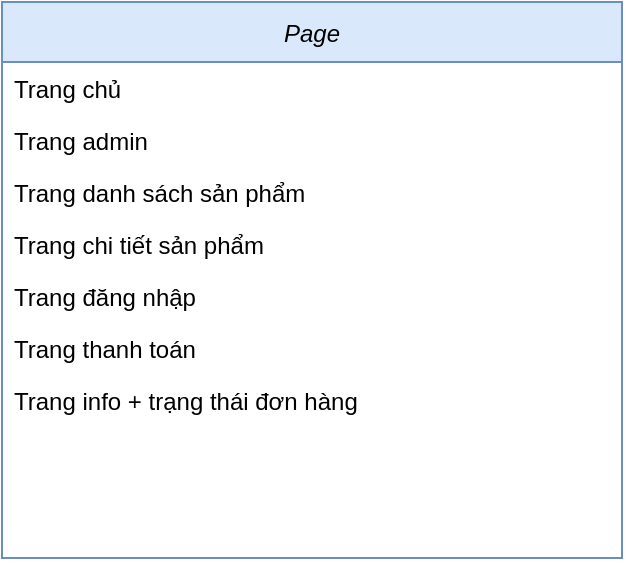 <mxfile version="26.2.9" pages="3">
  <diagram id="C5RBs43oDa-KdzZeNtuy" name="Page-1">
    <mxGraphModel dx="999" dy="1031" grid="1" gridSize="10" guides="1" tooltips="1" connect="1" arrows="1" fold="1" page="0" pageScale="1" pageWidth="1169" pageHeight="827" background="none" math="0" shadow="0">
      <root>
        <mxCell id="WIyWlLk6GJQsqaUBKTNV-0" />
        <mxCell id="WIyWlLk6GJQsqaUBKTNV-1" parent="WIyWlLk6GJQsqaUBKTNV-0" />
        <mxCell id="zkfFHV4jXpPFQw0GAbJ--0" value="Page" style="swimlane;fontStyle=2;align=center;verticalAlign=middle;childLayout=stackLayout;horizontal=1;startSize=30;horizontalStack=0;resizeParent=1;resizeLast=0;collapsible=1;marginBottom=0;rounded=0;shadow=0;strokeWidth=1;fillColor=#dae8fc;strokeColor=#6c8ebf;gradientColor=none;glass=0;labelPosition=center;verticalLabelPosition=middle;arcSize=17;" parent="WIyWlLk6GJQsqaUBKTNV-1" vertex="1">
          <mxGeometry x="100" y="-50" width="310" height="278" as="geometry">
            <mxRectangle x="230" y="140" width="160" height="26" as="alternateBounds" />
          </mxGeometry>
        </mxCell>
        <mxCell id="zkfFHV4jXpPFQw0GAbJ--1" value="Trang chủ" style="text;align=left;verticalAlign=middle;spacingLeft=4;spacingRight=4;overflow=hidden;rotatable=1;points=[[0,0.5],[1,0.5]];portConstraint=eastwest;fillColor=none;horizontal=1;spacingTop=0;container=0;movable=1;resizable=1;deletable=1;editable=1;locked=0;connectable=1;fillStyle=dashed;strokeColor=none;" parent="zkfFHV4jXpPFQw0GAbJ--0" vertex="1">
          <mxGeometry y="30" width="310" height="26" as="geometry" />
        </mxCell>
        <mxCell id="NB2SkCXfuX6RsvM2COgK-0" value="Trang admin" style="text;align=left;verticalAlign=top;spacingLeft=4;spacingRight=4;overflow=hidden;rotatable=0;points=[[0,0.5],[1,0.5]];portConstraint=eastwest;" parent="zkfFHV4jXpPFQw0GAbJ--0" vertex="1">
          <mxGeometry y="56" width="310" height="26" as="geometry" />
        </mxCell>
        <mxCell id="zkfFHV4jXpPFQw0GAbJ--2" value="Trang danh sách sản phẩm" style="text;align=left;verticalAlign=top;spacingLeft=4;spacingRight=4;overflow=hidden;rotatable=0;points=[[0,0.5],[1,0.5]];portConstraint=eastwest;rounded=0;shadow=0;html=0;fontStyle=0;labelBackgroundColor=none;" parent="zkfFHV4jXpPFQw0GAbJ--0" vertex="1">
          <mxGeometry y="82" width="310" height="26" as="geometry" />
        </mxCell>
        <mxCell id="zkfFHV4jXpPFQw0GAbJ--5" value="Trang chi tiết sản phẩm" style="text;align=left;verticalAlign=top;spacingLeft=4;spacingRight=4;overflow=hidden;rotatable=0;points=[[0,0.5],[1,0.5]];portConstraint=eastwest;" parent="zkfFHV4jXpPFQw0GAbJ--0" vertex="1">
          <mxGeometry y="108" width="310" height="26" as="geometry" />
        </mxCell>
        <mxCell id="zkfFHV4jXpPFQw0GAbJ--3" value="Trang đăng nhập" style="text;align=left;verticalAlign=top;spacingLeft=4;spacingRight=4;overflow=hidden;rotatable=0;points=[[0,0.5],[1,0.5]];portConstraint=eastwest;rounded=0;shadow=0;html=0;" parent="zkfFHV4jXpPFQw0GAbJ--0" vertex="1">
          <mxGeometry y="134" width="310" height="26" as="geometry" />
        </mxCell>
        <mxCell id="3YXD5WL7k8-5RHGGD3u7-1" value="Trang thanh toán" style="text;align=left;verticalAlign=top;spacingLeft=4;spacingRight=4;overflow=hidden;rotatable=0;points=[[0,0.5],[1,0.5]];portConstraint=eastwest;" parent="zkfFHV4jXpPFQw0GAbJ--0" vertex="1">
          <mxGeometry y="160" width="310" height="26" as="geometry" />
        </mxCell>
        <mxCell id="oP2LaHglNJmHAS7Rxr_d-0" value="Trang info + trạng thái đơn hàng" style="text;align=left;verticalAlign=top;spacingLeft=4;spacingRight=4;overflow=hidden;rotatable=0;points=[[0,0.5],[1,0.5]];portConstraint=eastwest;" parent="zkfFHV4jXpPFQw0GAbJ--0" vertex="1">
          <mxGeometry y="186" width="310" height="26" as="geometry" />
        </mxCell>
      </root>
    </mxGraphModel>
  </diagram>
  <diagram id="ng6bCuu9ps39AD-uG_Up" name="Trang-2">
    <mxGraphModel dx="2168" dy="631" grid="1" gridSize="10" guides="1" tooltips="1" connect="1" arrows="1" fold="1" page="1" pageScale="1" pageWidth="1169" pageHeight="827" math="0" shadow="0">
      <root>
        <mxCell id="0" />
        <mxCell id="1" parent="0" />
        <mxCell id="6G9M2cNqyrZpUoSZgNi6-38" value="Customer" style="swimlane;startSize=30;fillColor=#f8cecc;strokeColor=#b85450;" parent="1" vertex="1">
          <mxGeometry x="540" y="600" width="330" height="370" as="geometry" />
        </mxCell>
        <mxCell id="6G9M2cNqyrZpUoSZgNi6-39" value="_id" style="text;html=1;align=center;verticalAlign=middle;resizable=0;points=[];autosize=1;strokeColor=none;fillColor=default;fontStyle=1;labelBorderColor=none;labelBackgroundColor=none;fontColor=light-dark(#ff0000, #ededed);fontSize=13;" parent="6G9M2cNqyrZpUoSZgNi6-38" vertex="1">
          <mxGeometry x="20" y="40" width="40" height="30" as="geometry" />
        </mxCell>
        <mxCell id="6G9M2cNqyrZpUoSZgNi6-40" value="String (required)" style="text;html=1;align=center;verticalAlign=middle;resizable=0;points=[];autosize=1;strokeColor=none;fillColor=none;" parent="6G9M2cNqyrZpUoSZgNi6-38" vertex="1">
          <mxGeometry x="70" y="40" width="110" height="30" as="geometry" />
        </mxCell>
        <mxCell id="6G9M2cNqyrZpUoSZgNi6-42" value="email" style="text;html=1;align=center;verticalAlign=middle;resizable=0;points=[];autosize=1;strokeColor=none;fillColor=default;fontStyle=1;labelBorderColor=none;labelBackgroundColor=none;fontColor=light-dark(#ff0000, #ededed);fontSize=13;" parent="6G9M2cNqyrZpUoSZgNi6-38" vertex="1">
          <mxGeometry x="20" y="70" width="50" height="30" as="geometry" />
        </mxCell>
        <mxCell id="6G9M2cNqyrZpUoSZgNi6-43" value="unique, required" style="text;html=1;align=center;verticalAlign=middle;resizable=0;points=[];autosize=1;strokeColor=none;fillColor=none;" parent="6G9M2cNqyrZpUoSZgNi6-38" vertex="1">
          <mxGeometry x="70" y="70" width="110" height="30" as="geometry" />
        </mxCell>
        <mxCell id="6G9M2cNqyrZpUoSZgNi6-44" value="userName" style="text;html=1;align=center;verticalAlign=middle;resizable=0;points=[];autosize=1;strokeColor=none;fillColor=default;fontStyle=1;labelBorderColor=none;labelBackgroundColor=none;fontColor=light-dark(#ff0000, #ededed);fontSize=13;" parent="6G9M2cNqyrZpUoSZgNi6-38" vertex="1">
          <mxGeometry x="20" y="100" width="80" height="30" as="geometry" />
        </mxCell>
        <mxCell id="6G9M2cNqyrZpUoSZgNi6-45" value="(unique, required) default from email" style="text;html=1;align=center;verticalAlign=middle;resizable=0;points=[];autosize=1;strokeColor=none;fillColor=none;" parent="6G9M2cNqyrZpUoSZgNi6-38" vertex="1">
          <mxGeometry x="100" y="100" width="220" height="30" as="geometry" />
        </mxCell>
        <mxCell id="6G9M2cNqyrZpUoSZgNi6-46" value="password" style="text;html=1;align=center;verticalAlign=middle;resizable=0;points=[];autosize=1;strokeColor=none;fillColor=default;fontStyle=1;labelBorderColor=none;labelBackgroundColor=none;fontColor=light-dark(#ff0000, #ededed);fontSize=13;" parent="6G9M2cNqyrZpUoSZgNi6-38" vertex="1">
          <mxGeometry x="20" y="130" width="80" height="30" as="geometry" />
        </mxCell>
        <mxCell id="6G9M2cNqyrZpUoSZgNi6-47" value="String (required)" style="text;html=1;align=center;verticalAlign=middle;resizable=0;points=[];autosize=1;strokeColor=none;fillColor=none;" parent="6G9M2cNqyrZpUoSZgNi6-38" vertex="1">
          <mxGeometry x="100" y="130" width="110" height="30" as="geometry" />
        </mxCell>
        <mxCell id="jI9gdEdgTyAprfT7nVUG-5" value="role" style="text;html=1;align=center;verticalAlign=middle;resizable=0;points=[];autosize=1;strokeColor=none;fillColor=default;fontStyle=1;labelBorderColor=none;labelBackgroundColor=none;fontColor=light-dark(#ff0000, #ededed);fontSize=13;" parent="6G9M2cNqyrZpUoSZgNi6-38" vertex="1">
          <mxGeometry x="20" y="160" width="50" height="30" as="geometry" />
        </mxCell>
        <mxCell id="jI9gdEdgTyAprfT7nVUG-6" value="setDefault(client, admin)" style="text;html=1;align=center;verticalAlign=middle;resizable=0;points=[];autosize=1;strokeColor=none;fillColor=none;" parent="6G9M2cNqyrZpUoSZgNi6-38" vertex="1">
          <mxGeometry x="70" y="160" width="150" height="30" as="geometry" />
        </mxCell>
        <mxCell id="jI9gdEdgTyAprfT7nVUG-7" value="isActive" style="text;html=1;align=center;verticalAlign=middle;resizable=0;points=[];autosize=1;strokeColor=none;fillColor=default;fontStyle=1;labelBorderColor=none;labelBackgroundColor=none;fontColor=light-dark(#ff0000, #ededed);fontSize=13;" parent="6G9M2cNqyrZpUoSZgNi6-38" vertex="1">
          <mxGeometry x="20" y="250" width="70" height="30" as="geometry" />
        </mxCell>
        <mxCell id="jI9gdEdgTyAprfT7nVUG-8" value="Boolean &amp;lt;default: false&amp;gt;" style="text;html=1;align=center;verticalAlign=middle;resizable=0;points=[];autosize=1;strokeColor=none;fillColor=none;" parent="6G9M2cNqyrZpUoSZgNi6-38" vertex="1">
          <mxGeometry x="90" y="250" width="150" height="30" as="geometry" />
        </mxCell>
        <mxCell id="jI9gdEdgTyAprfT7nVUG-9" value="createdAt" style="text;html=1;align=center;verticalAlign=middle;resizable=0;points=[];autosize=1;strokeColor=none;fillColor=default;fontStyle=1;labelBorderColor=none;labelBackgroundColor=none;fontColor=light-dark(#ff0000, #ededed);fontSize=13;" parent="6G9M2cNqyrZpUoSZgNi6-38" vertex="1">
          <mxGeometry x="20" y="280" width="80" height="30" as="geometry" />
        </mxCell>
        <mxCell id="jI9gdEdgTyAprfT7nVUG-10" value="timeStamp &amp;lt;default: Date.now&amp;gt;" style="text;html=1;align=center;verticalAlign=middle;resizable=0;points=[];autosize=1;strokeColor=none;fillColor=none;" parent="6G9M2cNqyrZpUoSZgNi6-38" vertex="1">
          <mxGeometry x="100" y="280" width="190" height="30" as="geometry" />
        </mxCell>
        <mxCell id="jI9gdEdgTyAprfT7nVUG-11" value="updatedAt" style="text;html=1;align=center;verticalAlign=middle;resizable=0;points=[];autosize=1;strokeColor=none;fillColor=default;fontStyle=1;labelBorderColor=none;labelBackgroundColor=none;fontColor=light-dark(#ff0000, #ededed);fontSize=13;" parent="6G9M2cNqyrZpUoSZgNi6-38" vertex="1">
          <mxGeometry x="20" y="310" width="80" height="30" as="geometry" />
        </mxCell>
        <mxCell id="jI9gdEdgTyAprfT7nVUG-12" value="timeStamp &amp;lt;default: null&amp;gt;" style="text;html=1;align=center;verticalAlign=middle;resizable=0;points=[];autosize=1;strokeColor=none;fillColor=none;" parent="6G9M2cNqyrZpUoSZgNi6-38" vertex="1">
          <mxGeometry x="115" y="310" width="160" height="30" as="geometry" />
        </mxCell>
        <mxCell id="5oWb3moPzR1slxHsIN2l-1" value="address" style="text;html=1;align=center;verticalAlign=middle;resizable=0;points=[];autosize=1;strokeColor=none;fillColor=default;fontStyle=1;labelBorderColor=none;labelBackgroundColor=none;fontColor=light-dark(#ff0000, #ededed);fontSize=13;" parent="6G9M2cNqyrZpUoSZgNi6-38" vertex="1">
          <mxGeometry x="20" y="190" width="70" height="30" as="geometry" />
        </mxCell>
        <mxCell id="5oWb3moPzR1slxHsIN2l-2" value="String" style="text;html=1;align=center;verticalAlign=middle;resizable=0;points=[];autosize=1;strokeColor=none;fillColor=none;" parent="6G9M2cNqyrZpUoSZgNi6-38" vertex="1">
          <mxGeometry x="90" y="190" width="50" height="30" as="geometry" />
        </mxCell>
        <mxCell id="bX1wzmY2iIHJs9uKcJnH-1" value="phone" style="text;html=1;align=center;verticalAlign=middle;resizable=0;points=[];autosize=1;strokeColor=none;fillColor=default;fontStyle=1;labelBorderColor=none;labelBackgroundColor=none;fontColor=light-dark(#ff0000, #ededed);fontSize=13;" parent="6G9M2cNqyrZpUoSZgNi6-38" vertex="1">
          <mxGeometry x="25" y="220" width="60" height="30" as="geometry" />
        </mxCell>
        <mxCell id="bX1wzmY2iIHJs9uKcJnH-2" value="String" style="text;html=1;align=center;verticalAlign=middle;resizable=0;points=[];autosize=1;strokeColor=none;fillColor=none;" parent="6G9M2cNqyrZpUoSZgNi6-38" vertex="1">
          <mxGeometry x="90" y="220" width="50" height="30" as="geometry" />
        </mxCell>
        <mxCell id="jI9gdEdgTyAprfT7nVUG-13" value="Product" style="swimlane;startSize=30;fillColor=#dae8fc;strokeColor=#6c8ebf;" parent="1" vertex="1">
          <mxGeometry x="550" y="80" width="330" height="430" as="geometry" />
        </mxCell>
        <mxCell id="jI9gdEdgTyAprfT7nVUG-14" value="_id" style="text;html=1;align=center;verticalAlign=middle;resizable=0;points=[];autosize=1;strokeColor=none;fillColor=default;fontStyle=1;labelBorderColor=none;labelBackgroundColor=none;fontColor=light-dark(#ff0000, #ededed);fontSize=13;" parent="jI9gdEdgTyAprfT7nVUG-13" vertex="1">
          <mxGeometry x="20" y="40" width="40" height="30" as="geometry" />
        </mxCell>
        <mxCell id="jI9gdEdgTyAprfT7nVUG-15" value="String (required)" style="text;html=1;align=center;verticalAlign=middle;resizable=0;points=[];autosize=1;strokeColor=none;fillColor=none;" parent="jI9gdEdgTyAprfT7nVUG-13" vertex="1">
          <mxGeometry x="70" y="40" width="110" height="30" as="geometry" />
        </mxCell>
        <mxCell id="jI9gdEdgTyAprfT7nVUG-16" value="brand" style="text;html=1;align=center;verticalAlign=middle;resizable=0;points=[];autosize=1;strokeColor=none;fillColor=default;fontStyle=1;labelBorderColor=none;labelBackgroundColor=none;fontColor=light-dark(#ff0000, #ededed);fontSize=13;" parent="jI9gdEdgTyAprfT7nVUG-13" vertex="1">
          <mxGeometry x="20" y="130" width="60" height="30" as="geometry" />
        </mxCell>
        <mxCell id="jI9gdEdgTyAprfT7nVUG-17" value="String(required)" style="text;html=1;align=center;verticalAlign=middle;resizable=0;points=[];autosize=1;strokeColor=none;fillColor=none;" parent="jI9gdEdgTyAprfT7nVUG-13" vertex="1">
          <mxGeometry x="85" y="130" width="110" height="30" as="geometry" />
        </mxCell>
        <mxCell id="jI9gdEdgTyAprfT7nVUG-18" value="color" style="text;html=1;align=center;verticalAlign=middle;resizable=0;points=[];autosize=1;strokeColor=none;fillColor=default;fontStyle=1;labelBorderColor=none;labelBackgroundColor=none;fontColor=light-dark(#ff0000, #ededed);fontSize=13;" parent="jI9gdEdgTyAprfT7nVUG-13" vertex="1">
          <mxGeometry x="20" y="160" width="50" height="30" as="geometry" />
        </mxCell>
        <mxCell id="jI9gdEdgTyAprfT7nVUG-19" value="Array[]" style="text;html=1;align=center;verticalAlign=middle;resizable=0;points=[];autosize=1;strokeColor=none;fillColor=none;" parent="jI9gdEdgTyAprfT7nVUG-13" vertex="1">
          <mxGeometry x="85" y="160" width="60" height="30" as="geometry" />
        </mxCell>
        <mxCell id="jI9gdEdgTyAprfT7nVUG-20" value="size" style="text;html=1;align=center;verticalAlign=middle;resizable=0;points=[];autosize=1;strokeColor=none;fillColor=default;fontStyle=1;labelBorderColor=none;labelBackgroundColor=none;fontColor=light-dark(#ff0000, #ededed);fontSize=13;" parent="jI9gdEdgTyAprfT7nVUG-13" vertex="1">
          <mxGeometry x="20" y="190" width="50" height="30" as="geometry" />
        </mxCell>
        <mxCell id="jI9gdEdgTyAprfT7nVUG-21" value="Array[]" style="text;html=1;align=center;verticalAlign=middle;resizable=0;points=[];autosize=1;strokeColor=none;fillColor=none;" parent="jI9gdEdgTyAprfT7nVUG-13" vertex="1">
          <mxGeometry x="85" y="190" width="60" height="30" as="geometry" />
        </mxCell>
        <mxCell id="jI9gdEdgTyAprfT7nVUG-22" value="image" style="text;html=1;align=center;verticalAlign=middle;resizable=0;points=[];autosize=1;strokeColor=none;fillColor=default;fontStyle=1;labelBorderColor=none;labelBackgroundColor=none;fontColor=light-dark(#ff0000, #ededed);fontSize=13;" parent="jI9gdEdgTyAprfT7nVUG-13" vertex="1">
          <mxGeometry x="20" y="220" width="60" height="30" as="geometry" />
        </mxCell>
        <mxCell id="jI9gdEdgTyAprfT7nVUG-23" value="Array[]" style="text;html=1;align=center;verticalAlign=middle;resizable=0;points=[];autosize=1;strokeColor=none;fillColor=none;" parent="jI9gdEdgTyAprfT7nVUG-13" vertex="1">
          <mxGeometry x="85" y="220" width="60" height="30" as="geometry" />
        </mxCell>
        <mxCell id="jI9gdEdgTyAprfT7nVUG-24" value="name" style="text;html=1;align=center;verticalAlign=middle;resizable=0;points=[];autosize=1;strokeColor=none;fillColor=default;fontStyle=1;labelBorderColor=none;labelBackgroundColor=none;fontColor=light-dark(#ff0000, #ededed);fontSize=13;" parent="jI9gdEdgTyAprfT7nVUG-13" vertex="1">
          <mxGeometry x="20" y="70" width="60" height="30" as="geometry" />
        </mxCell>
        <mxCell id="jI9gdEdgTyAprfT7nVUG-25" value="String (required)" style="text;html=1;align=center;verticalAlign=middle;resizable=0;points=[];autosize=1;strokeColor=none;fillColor=none;" parent="jI9gdEdgTyAprfT7nVUG-13" vertex="1">
          <mxGeometry x="80" y="70" width="110" height="30" as="geometry" />
        </mxCell>
        <mxCell id="jI9gdEdgTyAprfT7nVUG-26" value="desc" style="text;html=1;align=center;verticalAlign=middle;resizable=0;points=[];autosize=1;strokeColor=none;fillColor=default;fontStyle=1;labelBorderColor=none;labelBackgroundColor=none;fontColor=light-dark(#ff0000, #ededed);fontSize=13;" parent="jI9gdEdgTyAprfT7nVUG-13" vertex="1">
          <mxGeometry x="20" y="100" width="50" height="30" as="geometry" />
        </mxCell>
        <mxCell id="jI9gdEdgTyAprfT7nVUG-27" value="String" style="text;html=1;align=center;verticalAlign=middle;resizable=0;points=[];autosize=1;strokeColor=none;fillColor=none;" parent="jI9gdEdgTyAprfT7nVUG-13" vertex="1">
          <mxGeometry x="85" y="100" width="50" height="30" as="geometry" />
        </mxCell>
        <mxCell id="jI9gdEdgTyAprfT7nVUG-30" value="importAt" style="text;html=1;align=center;verticalAlign=middle;resizable=0;points=[];autosize=1;strokeColor=none;fillColor=default;fontStyle=1;labelBorderColor=none;labelBackgroundColor=none;fontColor=light-dark(#ff0000, #ededed);fontSize=13;" parent="jI9gdEdgTyAprfT7nVUG-13" vertex="1">
          <mxGeometry x="25" y="313.5" width="70" height="30" as="geometry" />
        </mxCell>
        <mxCell id="jI9gdEdgTyAprfT7nVUG-31" value="timeStamp &amp;lt;default: Date.now&amp;gt;" style="text;html=1;align=center;verticalAlign=middle;resizable=0;points=[];autosize=1;strokeColor=none;fillColor=none;" parent="jI9gdEdgTyAprfT7nVUG-13" vertex="1">
          <mxGeometry x="100" y="314" width="190" height="30" as="geometry" />
        </mxCell>
        <mxCell id="jI9gdEdgTyAprfT7nVUG-32" value="exportAt" style="text;html=1;align=center;verticalAlign=middle;resizable=0;points=[];autosize=1;strokeColor=none;fillColor=default;fontStyle=1;labelBorderColor=none;labelBackgroundColor=none;fontColor=light-dark(#ff0000, #ededed);fontSize=13;" parent="jI9gdEdgTyAprfT7nVUG-13" vertex="1">
          <mxGeometry x="25" y="344" width="70" height="30" as="geometry" />
        </mxCell>
        <mxCell id="jI9gdEdgTyAprfT7nVUG-33" value="timeStamp &amp;lt;default: null&amp;gt;" style="text;html=1;align=center;verticalAlign=middle;resizable=0;points=[];autosize=1;strokeColor=none;fillColor=none;" parent="jI9gdEdgTyAprfT7nVUG-13" vertex="1">
          <mxGeometry x="100" y="344" width="160" height="30" as="geometry" />
        </mxCell>
        <mxCell id="jI9gdEdgTyAprfT7nVUG-34" value="_destroy" style="text;html=1;align=center;verticalAlign=middle;resizable=0;points=[];autosize=1;strokeColor=none;fillColor=default;fontStyle=1;labelBorderColor=none;labelBackgroundColor=none;fontColor=light-dark(#ff0000, #ededed);fontSize=13;" parent="jI9gdEdgTyAprfT7nVUG-13" vertex="1">
          <mxGeometry x="25" y="374" width="70" height="30" as="geometry" />
        </mxCell>
        <mxCell id="jI9gdEdgTyAprfT7nVUG-35" value="Boolean &amp;lt;default: false&amp;gt;" style="text;html=1;align=center;verticalAlign=middle;resizable=0;points=[];autosize=1;strokeColor=none;fillColor=none;" parent="jI9gdEdgTyAprfT7nVUG-13" vertex="1">
          <mxGeometry x="105" y="374" width="150" height="30" as="geometry" />
        </mxCell>
        <mxCell id="jI9gdEdgTyAprfT7nVUG-36" value="price" style="text;html=1;align=center;verticalAlign=middle;resizable=0;points=[];autosize=1;strokeColor=none;fillColor=default;fontStyle=1;labelBorderColor=none;labelBackgroundColor=none;fontColor=light-dark(#ff0000, #ededed);fontSize=13;" parent="jI9gdEdgTyAprfT7nVUG-13" vertex="1">
          <mxGeometry x="20" y="250" width="50" height="30" as="geometry" />
        </mxCell>
        <mxCell id="jI9gdEdgTyAprfT7nVUG-37" value="Number" style="text;html=1;align=center;verticalAlign=middle;resizable=0;points=[];autosize=1;strokeColor=none;fillColor=none;" parent="jI9gdEdgTyAprfT7nVUG-13" vertex="1">
          <mxGeometry x="80" y="250" width="70" height="30" as="geometry" />
        </mxCell>
        <mxCell id="jI9gdEdgTyAprfT7nVUG-38" value="stock" style="text;html=1;align=center;verticalAlign=middle;resizable=0;points=[];autosize=1;strokeColor=none;fillColor=default;fontStyle=1;labelBorderColor=none;labelBackgroundColor=none;fontColor=light-dark(#ff0000, #ededed);fontSize=13;" parent="jI9gdEdgTyAprfT7nVUG-13" vertex="1">
          <mxGeometry x="20" y="280" width="50" height="30" as="geometry" />
        </mxCell>
        <mxCell id="jI9gdEdgTyAprfT7nVUG-39" value="Number" style="text;html=1;align=center;verticalAlign=middle;resizable=0;points=[];autosize=1;strokeColor=none;fillColor=none;" parent="jI9gdEdgTyAprfT7nVUG-13" vertex="1">
          <mxGeometry x="85" y="280" width="70" height="30" as="geometry" />
        </mxCell>
        <mxCell id="UX02B7uwUahebvQv0DMJ-2" value="Order" style="swimlane;startSize=30;fillColor=#d5e8d4;strokeColor=#82b366;" parent="1" vertex="1">
          <mxGeometry x="-20" y="290" width="410" height="380" as="geometry" />
        </mxCell>
        <mxCell id="UX02B7uwUahebvQv0DMJ-3" value="_id" style="text;html=1;align=center;verticalAlign=middle;resizable=0;points=[];autosize=1;strokeColor=none;fillColor=default;fontStyle=1;labelBorderColor=none;labelBackgroundColor=none;fontColor=light-dark(#ff0000, #ededed);fontSize=13;" parent="UX02B7uwUahebvQv0DMJ-2" vertex="1">
          <mxGeometry x="20" y="40" width="40" height="30" as="geometry" />
        </mxCell>
        <mxCell id="UX02B7uwUahebvQv0DMJ-4" value="String (required)" style="text;html=1;align=center;verticalAlign=middle;resizable=0;points=[];autosize=1;strokeColor=none;fillColor=none;" parent="UX02B7uwUahebvQv0DMJ-2" vertex="1">
          <mxGeometry x="70" y="40" width="110" height="30" as="geometry" />
        </mxCell>
        <mxCell id="UX02B7uwUahebvQv0DMJ-5" value="customerId" style="text;html=1;align=center;verticalAlign=middle;resizable=0;points=[];autosize=1;strokeColor=none;fillColor=default;fontStyle=1;labelBorderColor=none;labelBackgroundColor=none;fontColor=light-dark(#ff0000, #ededed);fontSize=13;" parent="UX02B7uwUahebvQv0DMJ-2" vertex="1">
          <mxGeometry x="20" y="70" width="90" height="30" as="geometry" />
        </mxCell>
        <mxCell id="UX02B7uwUahebvQv0DMJ-6" value="unique, required" style="text;html=1;align=center;verticalAlign=middle;resizable=0;points=[];autosize=1;strokeColor=none;fillColor=none;" parent="UX02B7uwUahebvQv0DMJ-2" vertex="1">
          <mxGeometry x="110" y="70" width="110" height="30" as="geometry" />
        </mxCell>
        <mxCell id="UX02B7uwUahebvQv0DMJ-7" value="items" style="text;html=1;align=center;verticalAlign=middle;resizable=0;points=[];autosize=1;strokeColor=none;fillColor=default;fontStyle=1;labelBorderColor=none;labelBackgroundColor=none;fontColor=light-dark(#ff0000, #ededed);fontSize=13;" parent="UX02B7uwUahebvQv0DMJ-2" vertex="1">
          <mxGeometry x="20" y="100" width="50" height="30" as="geometry" />
        </mxCell>
        <mxCell id="UX02B7uwUahebvQv0DMJ-8" value="Array[]" style="text;html=1;align=center;verticalAlign=middle;resizable=0;points=[];autosize=1;strokeColor=none;fillColor=none;" parent="UX02B7uwUahebvQv0DMJ-2" vertex="1">
          <mxGeometry x="70" y="100" width="60" height="30" as="geometry" />
        </mxCell>
        <mxCell id="UX02B7uwUahebvQv0DMJ-9" value="productId" style="text;html=1;align=center;verticalAlign=middle;resizable=0;points=[];autosize=1;strokeColor=none;fillColor=default;fontStyle=1;labelBorderColor=none;labelBackgroundColor=none;fontColor=light-dark(#ff0000, #ededed);fontSize=13;" parent="UX02B7uwUahebvQv0DMJ-2" vertex="1">
          <mxGeometry x="60" y="130" width="80" height="30" as="geometry" />
        </mxCell>
        <mxCell id="UX02B7uwUahebvQv0DMJ-10" value="String (required)" style="text;html=1;align=center;verticalAlign=middle;resizable=0;points=[];autosize=1;strokeColor=none;fillColor=none;" parent="UX02B7uwUahebvQv0DMJ-2" vertex="1">
          <mxGeometry x="140" y="130" width="110" height="30" as="geometry" />
        </mxCell>
        <mxCell id="UX02B7uwUahebvQv0DMJ-11" value="quantity" style="text;html=1;align=center;verticalAlign=middle;resizable=0;points=[];autosize=1;strokeColor=none;fillColor=default;fontStyle=1;labelBorderColor=none;labelBackgroundColor=none;fontColor=light-dark(#ff0000, #ededed);fontSize=13;" parent="UX02B7uwUahebvQv0DMJ-2" vertex="1">
          <mxGeometry x="60" y="160" width="70" height="30" as="geometry" />
        </mxCell>
        <mxCell id="UX02B7uwUahebvQv0DMJ-12" value="Number &amp;lt;default: 1&amp;gt;" style="text;html=1;align=center;verticalAlign=middle;resizable=0;points=[];autosize=1;strokeColor=none;fillColor=none;" parent="UX02B7uwUahebvQv0DMJ-2" vertex="1">
          <mxGeometry x="140" y="160" width="130" height="30" as="geometry" />
        </mxCell>
        <mxCell id="UX02B7uwUahebvQv0DMJ-13" value="price" style="text;html=1;align=center;verticalAlign=middle;resizable=0;points=[];autosize=1;strokeColor=none;fillColor=default;fontStyle=1;labelBorderColor=none;labelBackgroundColor=none;fontColor=light-dark(#ff0000, #ededed);fontSize=13;" parent="UX02B7uwUahebvQv0DMJ-2" vertex="1">
          <mxGeometry x="60" y="190" width="50" height="30" as="geometry" />
        </mxCell>
        <mxCell id="UX02B7uwUahebvQv0DMJ-14" value="Boolean &amp;lt;default: false&amp;gt;" style="text;html=1;align=center;verticalAlign=middle;resizable=0;points=[];autosize=1;strokeColor=none;fillColor=none;" parent="UX02B7uwUahebvQv0DMJ-2" vertex="1">
          <mxGeometry x="110" y="190" width="150" height="30" as="geometry" />
        </mxCell>
        <mxCell id="UX02B7uwUahebvQv0DMJ-15" value="createdAt" style="text;html=1;align=center;verticalAlign=middle;resizable=0;points=[];autosize=1;strokeColor=none;fillColor=default;fontStyle=1;labelBorderColor=none;labelBackgroundColor=none;fontColor=light-dark(#ff0000, #ededed);fontSize=13;" parent="UX02B7uwUahebvQv0DMJ-2" vertex="1">
          <mxGeometry x="20" y="270" width="80" height="30" as="geometry" />
        </mxCell>
        <mxCell id="UX02B7uwUahebvQv0DMJ-16" value="timeStamp &amp;lt;default: Date.now&amp;gt;" style="text;html=1;align=center;verticalAlign=middle;resizable=0;points=[];autosize=1;strokeColor=none;fillColor=none;" parent="UX02B7uwUahebvQv0DMJ-2" vertex="1">
          <mxGeometry x="100" y="270" width="190" height="30" as="geometry" />
        </mxCell>
        <mxCell id="UX02B7uwUahebvQv0DMJ-17" value="status" style="text;html=1;align=center;verticalAlign=middle;resizable=0;points=[];autosize=1;strokeColor=none;fillColor=default;fontStyle=1;labelBorderColor=none;labelBackgroundColor=none;fontColor=light-dark(#ff0000, #ededed);fontSize=13;" parent="UX02B7uwUahebvQv0DMJ-2" vertex="1">
          <mxGeometry x="20" y="300" width="60" height="30" as="geometry" />
        </mxCell>
        <mxCell id="UX02B7uwUahebvQv0DMJ-18" value="String (Cart, Plending, Completed, Canceled)" style="text;html=1;align=center;verticalAlign=middle;resizable=0;points=[];autosize=1;strokeColor=none;fillColor=none;" parent="UX02B7uwUahebvQv0DMJ-2" vertex="1">
          <mxGeometry x="80" y="300" width="260" height="30" as="geometry" />
        </mxCell>
        <mxCell id="UX02B7uwUahebvQv0DMJ-19" value="totalPrice" style="text;html=1;align=center;verticalAlign=middle;resizable=0;points=[];autosize=1;strokeColor=none;fillColor=default;fontStyle=1;labelBorderColor=none;labelBackgroundColor=none;fontColor=light-dark(#ff0000, #ededed);fontSize=13;" parent="UX02B7uwUahebvQv0DMJ-2" vertex="1">
          <mxGeometry x="20" y="240" width="80" height="30" as="geometry" />
        </mxCell>
        <mxCell id="UX02B7uwUahebvQv0DMJ-20" value="Number" style="text;html=1;align=center;verticalAlign=middle;resizable=0;points=[];autosize=1;strokeColor=none;fillColor=none;" parent="UX02B7uwUahebvQv0DMJ-2" vertex="1">
          <mxGeometry x="100" y="240" width="70" height="30" as="geometry" />
        </mxCell>
        <mxCell id="9blomK1zOFIpoBAPm-I9-1" value="_destroy:" style="text;html=1;align=center;verticalAlign=middle;resizable=0;points=[];autosize=1;strokeColor=none;fillColor=default;fontStyle=1;labelBorderColor=none;labelBackgroundColor=none;fontColor=light-dark(#ff0000, #ededed);fontSize=13;" vertex="1" parent="UX02B7uwUahebvQv0DMJ-2">
          <mxGeometry x="20" y="330" width="80" height="30" as="geometry" />
        </mxCell>
        <mxCell id="9blomK1zOFIpoBAPm-I9-2" value="Boolean &amp;lt;default: false&amp;gt;" style="text;html=1;align=center;verticalAlign=middle;resizable=0;points=[];autosize=1;strokeColor=none;fillColor=none;" vertex="1" parent="UX02B7uwUahebvQv0DMJ-2">
          <mxGeometry x="100" y="330" width="150" height="30" as="geometry" />
        </mxCell>
        <mxCell id="UX02B7uwUahebvQv0DMJ-26" style="edgeStyle=orthogonalEdgeStyle;rounded=0;orthogonalLoop=1;jettySize=auto;html=1;entryX=0.01;entryY=0.753;entryDx=0;entryDy=0;entryPerimeter=0;" parent="1" source="UX02B7uwUahebvQv0DMJ-6" target="6G9M2cNqyrZpUoSZgNi6-39" edge="1">
          <mxGeometry relative="1" as="geometry">
            <Array as="points">
              <mxPoint x="520" y="375" />
              <mxPoint x="520" y="663" />
            </Array>
          </mxGeometry>
        </mxCell>
        <mxCell id="UX02B7uwUahebvQv0DMJ-27" style="edgeStyle=orthogonalEdgeStyle;rounded=0;orthogonalLoop=1;jettySize=auto;html=1;entryX=-0.068;entryY=0.593;entryDx=0;entryDy=0;entryPerimeter=0;" parent="1" source="UX02B7uwUahebvQv0DMJ-10" target="jI9gdEdgTyAprfT7nVUG-14" edge="1">
          <mxGeometry relative="1" as="geometry">
            <Array as="points">
              <mxPoint x="440" y="435" />
              <mxPoint x="440" y="138" />
            </Array>
          </mxGeometry>
        </mxCell>
      </root>
    </mxGraphModel>
  </diagram>
  <diagram id="-gd4bl0cIG_IXW318ylq" name="Trang-3">
    <mxGraphModel dx="1044" dy="631" grid="0" gridSize="10" guides="1" tooltips="1" connect="1" arrows="1" fold="1" page="0" pageScale="1" pageWidth="1169" pageHeight="827" math="0" shadow="0">
      <root>
        <mxCell id="0" />
        <mxCell id="1" parent="0" />
        <mxCell id="5FhTHJaJXCoP0YKVLGFU-12" style="edgeStyle=orthogonalEdgeStyle;rounded=0;orthogonalLoop=1;jettySize=auto;html=1;entryX=0;entryY=0.5;entryDx=0;entryDy=0;" edge="1" parent="1" source="5FhTHJaJXCoP0YKVLGFU-3" target="5FhTHJaJXCoP0YKVLGFU-5">
          <mxGeometry relative="1" as="geometry" />
        </mxCell>
        <mxCell id="5FhTHJaJXCoP0YKVLGFU-13" style="edgeStyle=orthogonalEdgeStyle;rounded=0;orthogonalLoop=1;jettySize=auto;html=1;entryX=0;entryY=0.5;entryDx=0;entryDy=0;" edge="1" parent="1" source="5FhTHJaJXCoP0YKVLGFU-3" target="5FhTHJaJXCoP0YKVLGFU-4">
          <mxGeometry relative="1" as="geometry" />
        </mxCell>
        <mxCell id="5FhTHJaJXCoP0YKVLGFU-14" style="edgeStyle=orthogonalEdgeStyle;rounded=0;orthogonalLoop=1;jettySize=auto;html=1;entryX=0;entryY=0.5;entryDx=0;entryDy=0;" edge="1" parent="1" source="5FhTHJaJXCoP0YKVLGFU-3" target="5FhTHJaJXCoP0YKVLGFU-6">
          <mxGeometry relative="1" as="geometry" />
        </mxCell>
        <mxCell id="5FhTHJaJXCoP0YKVLGFU-15" style="edgeStyle=orthogonalEdgeStyle;rounded=0;orthogonalLoop=1;jettySize=auto;html=1;" edge="1" parent="1" source="5FhTHJaJXCoP0YKVLGFU-3" target="5FhTHJaJXCoP0YKVLGFU-7">
          <mxGeometry relative="1" as="geometry" />
        </mxCell>
        <mxCell id="5FhTHJaJXCoP0YKVLGFU-16" style="edgeStyle=orthogonalEdgeStyle;rounded=0;orthogonalLoop=1;jettySize=auto;html=1;" edge="1" parent="1" source="5FhTHJaJXCoP0YKVLGFU-3" target="5FhTHJaJXCoP0YKVLGFU-8">
          <mxGeometry relative="1" as="geometry" />
        </mxCell>
        <mxCell id="5FhTHJaJXCoP0YKVLGFU-17" style="edgeStyle=orthogonalEdgeStyle;rounded=0;orthogonalLoop=1;jettySize=auto;html=1;entryX=0;entryY=0.5;entryDx=0;entryDy=0;" edge="1" parent="1" source="5FhTHJaJXCoP0YKVLGFU-3" target="5FhTHJaJXCoP0YKVLGFU-9">
          <mxGeometry relative="1" as="geometry" />
        </mxCell>
        <mxCell id="5FhTHJaJXCoP0YKVLGFU-18" style="edgeStyle=orthogonalEdgeStyle;rounded=0;orthogonalLoop=1;jettySize=auto;html=1;entryX=0;entryY=0.5;entryDx=0;entryDy=0;" edge="1" parent="1" source="5FhTHJaJXCoP0YKVLGFU-3" target="5FhTHJaJXCoP0YKVLGFU-10">
          <mxGeometry relative="1" as="geometry" />
        </mxCell>
        <mxCell id="5FhTHJaJXCoP0YKVLGFU-3" value="&lt;font style=&quot;font-size: 16px;&quot;&gt;Khách hàng&lt;/font&gt;" style="ellipse;whiteSpace=wrap;html=1;fillColor=#f8cecc;strokeColor=#b85450;" vertex="1" parent="1">
          <mxGeometry x="110" y="290" width="120" height="60" as="geometry" />
        </mxCell>
        <mxCell id="5FhTHJaJXCoP0YKVLGFU-4" value="&lt;font style=&quot;font-size: 16px;&quot;&gt;Xem sản phẩm&lt;/font&gt;" style="rounded=1;whiteSpace=wrap;html=1;fillColor=#bac8d3;strokeColor=#23445d;" vertex="1" parent="1">
          <mxGeometry x="340" y="80" width="150" height="40" as="geometry" />
        </mxCell>
        <mxCell id="5FhTHJaJXCoP0YKVLGFU-5" value="&lt;font style=&quot;font-size: 16px;&quot;&gt;Tìm kiếm, lọc sản phẩm&lt;/font&gt;" style="rounded=1;whiteSpace=wrap;html=1;fillColor=#bac8d3;strokeColor=#23445d;" vertex="1" parent="1">
          <mxGeometry x="340" y="140" width="190" height="40" as="geometry" />
        </mxCell>
        <mxCell id="5FhTHJaJXCoP0YKVLGFU-6" value="&lt;span style=&quot;font-size: 16px;&quot;&gt;Đăng kí, đăng nhập&lt;/span&gt;" style="rounded=1;whiteSpace=wrap;html=1;fillColor=#bac8d3;strokeColor=#23445d;" vertex="1" parent="1">
          <mxGeometry x="340" y="210" width="190" height="40" as="geometry" />
        </mxCell>
        <mxCell id="5FhTHJaJXCoP0YKVLGFU-7" value="&lt;span style=&quot;font-size: 16px;&quot;&gt;Thêm sản phẩm vào giỏ hàng&lt;/span&gt;" style="rounded=1;whiteSpace=wrap;html=1;fillColor=#bac8d3;strokeColor=#23445d;" vertex="1" parent="1">
          <mxGeometry x="340" y="280" width="250" height="40" as="geometry" />
        </mxCell>
        <mxCell id="5FhTHJaJXCoP0YKVLGFU-8" value="&lt;span style=&quot;font-size: 16px;&quot;&gt;Đặt hàng&lt;/span&gt;" style="rounded=1;whiteSpace=wrap;html=1;fillColor=#bac8d3;strokeColor=#23445d;" vertex="1" parent="1">
          <mxGeometry x="340" y="350" width="130" height="40" as="geometry" />
        </mxCell>
        <mxCell id="5FhTHJaJXCoP0YKVLGFU-9" value="&lt;span style=&quot;font-size: 16px;&quot;&gt;Thanh toán&lt;/span&gt;" style="rounded=1;whiteSpace=wrap;html=1;fillColor=#bac8d3;strokeColor=#23445d;" vertex="1" parent="1">
          <mxGeometry x="340" y="414" width="130" height="40" as="geometry" />
        </mxCell>
        <mxCell id="5FhTHJaJXCoP0YKVLGFU-10" value="&lt;span style=&quot;font-size: 16px;&quot;&gt;Quản lí đơn hàng, thông tin c nhân&lt;/span&gt;" style="rounded=1;whiteSpace=wrap;html=1;fillColor=#bac8d3;strokeColor=#23445d;" vertex="1" parent="1">
          <mxGeometry x="340" y="480" width="280" height="40" as="geometry" />
        </mxCell>
        <mxCell id="5FhTHJaJXCoP0YKVLGFU-22" style="edgeStyle=orthogonalEdgeStyle;rounded=0;orthogonalLoop=1;jettySize=auto;html=1;entryX=0;entryY=0.5;entryDx=0;entryDy=0;" edge="1" parent="1" source="5FhTHJaJXCoP0YKVLGFU-29" target="5FhTHJaJXCoP0YKVLGFU-31">
          <mxGeometry relative="1" as="geometry" />
        </mxCell>
        <mxCell id="5FhTHJaJXCoP0YKVLGFU-23" style="edgeStyle=orthogonalEdgeStyle;rounded=0;orthogonalLoop=1;jettySize=auto;html=1;entryX=0;entryY=0.5;entryDx=0;entryDy=0;" edge="1" parent="1" source="5FhTHJaJXCoP0YKVLGFU-29" target="5FhTHJaJXCoP0YKVLGFU-30">
          <mxGeometry relative="1" as="geometry" />
        </mxCell>
        <mxCell id="5FhTHJaJXCoP0YKVLGFU-24" style="edgeStyle=orthogonalEdgeStyle;rounded=0;orthogonalLoop=1;jettySize=auto;html=1;entryX=0;entryY=0.5;entryDx=0;entryDy=0;" edge="1" parent="1" source="5FhTHJaJXCoP0YKVLGFU-29" target="5FhTHJaJXCoP0YKVLGFU-32">
          <mxGeometry relative="1" as="geometry" />
        </mxCell>
        <mxCell id="5FhTHJaJXCoP0YKVLGFU-38" style="edgeStyle=orthogonalEdgeStyle;rounded=0;orthogonalLoop=1;jettySize=auto;html=1;entryX=0;entryY=0.5;entryDx=0;entryDy=0;" edge="1" parent="1" source="5FhTHJaJXCoP0YKVLGFU-29" target="5FhTHJaJXCoP0YKVLGFU-37">
          <mxGeometry relative="1" as="geometry" />
        </mxCell>
        <mxCell id="5FhTHJaJXCoP0YKVLGFU-29" value="&lt;font style=&quot;font-size: 16px;&quot;&gt;Quản trị viên&lt;/font&gt;" style="ellipse;whiteSpace=wrap;html=1;fillColor=#f8cecc;strokeColor=#b85450;" vertex="1" parent="1">
          <mxGeometry x="1222" y="314" width="120" height="60" as="geometry" />
        </mxCell>
        <mxCell id="5FhTHJaJXCoP0YKVLGFU-30" value="&lt;font style=&quot;font-size: 16px;&quot;&gt;Quản lý sản phẩm&lt;/font&gt;" style="rounded=1;whiteSpace=wrap;html=1;fillColor=#bac8d3;strokeColor=#23445d;" vertex="1" parent="1">
          <mxGeometry x="1461" y="226" width="166" height="40" as="geometry" />
        </mxCell>
        <mxCell id="5FhTHJaJXCoP0YKVLGFU-31" value="&lt;span style=&quot;font-size: 16px;&quot;&gt;Quản lý người dùng&lt;/span&gt;" style="rounded=1;whiteSpace=wrap;html=1;fillColor=#bac8d3;strokeColor=#23445d;" vertex="1" parent="1">
          <mxGeometry x="1461" y="300" width="190" height="40" as="geometry" />
        </mxCell>
        <mxCell id="5FhTHJaJXCoP0YKVLGFU-32" value="&lt;span style=&quot;font-size: 16px;&quot;&gt;Quản lý đơn hàng&lt;/span&gt;" style="rounded=1;whiteSpace=wrap;html=1;fillColor=#bac8d3;strokeColor=#23445d;" vertex="1" parent="1">
          <mxGeometry x="1461" y="363" width="190" height="40" as="geometry" />
        </mxCell>
        <mxCell id="5FhTHJaJXCoP0YKVLGFU-37" value="&lt;span style=&quot;font-size: 16px;&quot;&gt;Xem thống kê&lt;/span&gt;" style="rounded=1;whiteSpace=wrap;html=1;fillColor=#bac8d3;strokeColor=#23445d;" vertex="1" parent="1">
          <mxGeometry x="1461" y="435" width="190" height="40" as="geometry" />
        </mxCell>
        <mxCell id="5FhTHJaJXCoP0YKVLGFU-43" style="edgeStyle=orthogonalEdgeStyle;rounded=0;orthogonalLoop=1;jettySize=auto;html=1;" edge="1" parent="1" source="5FhTHJaJXCoP0YKVLGFU-40" target="5FhTHJaJXCoP0YKVLGFU-42">
          <mxGeometry relative="1" as="geometry">
            <Array as="points">
              <mxPoint x="543" y="977" />
              <mxPoint x="543" y="977" />
            </Array>
          </mxGeometry>
        </mxCell>
        <mxCell id="5FhTHJaJXCoP0YKVLGFU-55" style="edgeStyle=orthogonalEdgeStyle;rounded=0;orthogonalLoop=1;jettySize=auto;html=1;entryX=0.5;entryY=0;entryDx=0;entryDy=0;" edge="1" parent="1" source="5FhTHJaJXCoP0YKVLGFU-40" target="5FhTHJaJXCoP0YKVLGFU-51">
          <mxGeometry relative="1" as="geometry">
            <Array as="points">
              <mxPoint x="765" y="981" />
            </Array>
          </mxGeometry>
        </mxCell>
        <mxCell id="5FhTHJaJXCoP0YKVLGFU-40" value="&lt;font style=&quot;font-size: 16px;&quot;&gt;Khách hàng&lt;/font&gt;" style="ellipse;whiteSpace=wrap;html=1;fillColor=#f8cecc;strokeColor=#b85450;" vertex="1" parent="1">
          <mxGeometry x="579" y="951" width="120" height="60" as="geometry" />
        </mxCell>
        <mxCell id="5FhTHJaJXCoP0YKVLGFU-48" style="edgeStyle=orthogonalEdgeStyle;rounded=0;orthogonalLoop=1;jettySize=auto;html=1;entryX=1;entryY=0.5;entryDx=0;entryDy=0;" edge="1" parent="1" source="5FhTHJaJXCoP0YKVLGFU-42" target="5FhTHJaJXCoP0YKVLGFU-45">
          <mxGeometry relative="1" as="geometry" />
        </mxCell>
        <mxCell id="5FhTHJaJXCoP0YKVLGFU-49" style="edgeStyle=orthogonalEdgeStyle;rounded=0;orthogonalLoop=1;jettySize=auto;html=1;entryX=1;entryY=0.5;entryDx=0;entryDy=0;" edge="1" parent="1" source="5FhTHJaJXCoP0YKVLGFU-42" target="5FhTHJaJXCoP0YKVLGFU-46">
          <mxGeometry relative="1" as="geometry" />
        </mxCell>
        <mxCell id="5FhTHJaJXCoP0YKVLGFU-50" style="edgeStyle=orthogonalEdgeStyle;rounded=0;orthogonalLoop=1;jettySize=auto;html=1;entryX=1;entryY=0.5;entryDx=0;entryDy=0;" edge="1" parent="1" source="5FhTHJaJXCoP0YKVLGFU-42" target="5FhTHJaJXCoP0YKVLGFU-47">
          <mxGeometry relative="1" as="geometry">
            <Array as="points">
              <mxPoint x="427" y="1077" />
              <mxPoint x="427" y="1162" />
            </Array>
          </mxGeometry>
        </mxCell>
        <mxCell id="5FhTHJaJXCoP0YKVLGFU-42" value="&lt;span style=&quot;font-size: 16px;&quot;&gt;Đặt hàng&lt;/span&gt;" style="rounded=1;whiteSpace=wrap;html=1;fillColor=#bac8d3;strokeColor=#23445d;" vertex="1" parent="1">
          <mxGeometry x="461" y="1057" width="150" height="40" as="geometry" />
        </mxCell>
        <mxCell id="5FhTHJaJXCoP0YKVLGFU-45" value="&lt;span style=&quot;font-size: 16px;&quot;&gt;Chọn sản phẩm&lt;/span&gt;" style="rounded=1;whiteSpace=wrap;html=1;fillColor=#bac8d3;strokeColor=#23445d;" vertex="1" parent="1">
          <mxGeometry x="245" y="972" width="150" height="40" as="geometry" />
        </mxCell>
        <mxCell id="5FhTHJaJXCoP0YKVLGFU-46" value="&lt;span style=&quot;font-size: 16px;&quot;&gt;Chọn màu sắc&lt;/span&gt;" style="rounded=1;whiteSpace=wrap;html=1;fillColor=#bac8d3;strokeColor=#23445d;" vertex="1" parent="1">
          <mxGeometry x="242" y="1057" width="150" height="40" as="geometry" />
        </mxCell>
        <mxCell id="5FhTHJaJXCoP0YKVLGFU-47" value="&lt;span style=&quot;font-size: 16px;&quot;&gt;Chọn size&lt;/span&gt;" style="rounded=1;whiteSpace=wrap;html=1;fillColor=#bac8d3;strokeColor=#23445d;" vertex="1" parent="1">
          <mxGeometry x="242" y="1142" width="150" height="40" as="geometry" />
        </mxCell>
        <mxCell id="5FhTHJaJXCoP0YKVLGFU-57" style="edgeStyle=orthogonalEdgeStyle;rounded=0;orthogonalLoop=1;jettySize=auto;html=1;entryX=0;entryY=0.5;entryDx=0;entryDy=0;" edge="1" parent="1" source="5FhTHJaJXCoP0YKVLGFU-51" target="5FhTHJaJXCoP0YKVLGFU-53">
          <mxGeometry relative="1" as="geometry" />
        </mxCell>
        <mxCell id="5FhTHJaJXCoP0YKVLGFU-60" style="edgeStyle=orthogonalEdgeStyle;rounded=0;orthogonalLoop=1;jettySize=auto;html=1;" edge="1" parent="1" source="5FhTHJaJXCoP0YKVLGFU-51" target="5FhTHJaJXCoP0YKVLGFU-54">
          <mxGeometry relative="1" as="geometry" />
        </mxCell>
        <mxCell id="5FhTHJaJXCoP0YKVLGFU-51" value="&lt;span style=&quot;font-size: 16px;&quot;&gt;Thanh toán&lt;/span&gt;" style="rounded=1;whiteSpace=wrap;html=1;fillColor=#bac8d3;strokeColor=#23445d;" vertex="1" parent="1">
          <mxGeometry x="690" y="1056" width="150" height="40" as="geometry" />
        </mxCell>
        <mxCell id="5FhTHJaJXCoP0YKVLGFU-53" value="&lt;span style=&quot;font-size: 16px;&quot;&gt;Nhập thông tin&lt;/span&gt;" style="rounded=1;whiteSpace=wrap;html=1;fillColor=#bac8d3;strokeColor=#23445d;" vertex="1" parent="1">
          <mxGeometry x="907" y="961" width="150" height="40" as="geometry" />
        </mxCell>
        <mxCell id="5FhTHJaJXCoP0YKVLGFU-54" value="&lt;span style=&quot;font-size: 16px;&quot;&gt;Chọn phương thức thanh toán&lt;/span&gt;" style="rounded=1;whiteSpace=wrap;html=1;fillColor=#bac8d3;strokeColor=#23445d;" vertex="1" parent="1">
          <mxGeometry x="907" y="1037" width="169" height="66" as="geometry" />
        </mxCell>
        <mxCell id="5FhTHJaJXCoP0YKVLGFU-56" value="&lt;span style=&quot;font-size: 16px;&quot;&gt;Xác nhận thanh toán&lt;/span&gt;" style="rounded=1;whiteSpace=wrap;html=1;fillColor=#bac8d3;strokeColor=#23445d;" vertex="1" parent="1">
          <mxGeometry x="907" y="1135" width="194" height="48" as="geometry" />
        </mxCell>
        <mxCell id="5FhTHJaJXCoP0YKVLGFU-59" style="edgeStyle=orthogonalEdgeStyle;rounded=0;orthogonalLoop=1;jettySize=auto;html=1;entryX=0.002;entryY=0.623;entryDx=0;entryDy=0;entryPerimeter=0;" edge="1" parent="1" source="5FhTHJaJXCoP0YKVLGFU-51" target="5FhTHJaJXCoP0YKVLGFU-56">
          <mxGeometry relative="1" as="geometry" />
        </mxCell>
        <mxCell id="5FhTHJaJXCoP0YKVLGFU-79" style="edgeStyle=orthogonalEdgeStyle;rounded=0;orthogonalLoop=1;jettySize=auto;html=1;entryX=1;entryY=0.5;entryDx=0;entryDy=0;" edge="1" parent="1" source="5FhTHJaJXCoP0YKVLGFU-63" target="5FhTHJaJXCoP0YKVLGFU-67">
          <mxGeometry relative="1" as="geometry" />
        </mxCell>
        <mxCell id="5FhTHJaJXCoP0YKVLGFU-80" style="edgeStyle=orthogonalEdgeStyle;rounded=0;orthogonalLoop=1;jettySize=auto;html=1;" edge="1" parent="1" source="5FhTHJaJXCoP0YKVLGFU-63" target="5FhTHJaJXCoP0YKVLGFU-73">
          <mxGeometry relative="1" as="geometry" />
        </mxCell>
        <mxCell id="5FhTHJaJXCoP0YKVLGFU-81" style="edgeStyle=orthogonalEdgeStyle;rounded=0;orthogonalLoop=1;jettySize=auto;html=1;" edge="1" parent="1" source="5FhTHJaJXCoP0YKVLGFU-63" target="5FhTHJaJXCoP0YKVLGFU-78">
          <mxGeometry relative="1" as="geometry">
            <Array as="points">
              <mxPoint x="1681" y="1242" />
            </Array>
          </mxGeometry>
        </mxCell>
        <mxCell id="5FhTHJaJXCoP0YKVLGFU-63" value="&lt;font style=&quot;font-size: 21px;&quot;&gt;Quản trị viên&lt;/font&gt;" style="ellipse;whiteSpace=wrap;html=1;fillColor=#f8cecc;strokeColor=#b85450;" vertex="1" parent="1">
          <mxGeometry x="1575" y="1077" width="170" height="97" as="geometry" />
        </mxCell>
        <mxCell id="5FhTHJaJXCoP0YKVLGFU-84" style="edgeStyle=orthogonalEdgeStyle;rounded=0;orthogonalLoop=1;jettySize=auto;html=1;" edge="1" parent="1" source="5FhTHJaJXCoP0YKVLGFU-67">
          <mxGeometry relative="1" as="geometry">
            <mxPoint x="1368.5" y="964.25" as="targetPoint" />
          </mxGeometry>
        </mxCell>
        <mxCell id="5FhTHJaJXCoP0YKVLGFU-67" value="&lt;span style=&quot;font-size: 16px;&quot;&gt;Quản lí sản phẩm&lt;/span&gt;" style="rounded=1;whiteSpace=wrap;html=1;fillColor=#bac8d3;strokeColor=#23445d;" vertex="1" parent="1">
          <mxGeometry x="1403" y="1029" width="150" height="40" as="geometry" />
        </mxCell>
        <mxCell id="5FhTHJaJXCoP0YKVLGFU-88" style="edgeStyle=orthogonalEdgeStyle;rounded=0;orthogonalLoop=1;jettySize=auto;html=1;entryX=0;entryY=0.5;entryDx=0;entryDy=0;" edge="1" parent="1" source="5FhTHJaJXCoP0YKVLGFU-73" target="5FhTHJaJXCoP0YKVLGFU-85">
          <mxGeometry relative="1" as="geometry" />
        </mxCell>
        <mxCell id="5FhTHJaJXCoP0YKVLGFU-91" style="edgeStyle=orthogonalEdgeStyle;rounded=0;orthogonalLoop=1;jettySize=auto;html=1;entryX=0;entryY=0.5;entryDx=0;entryDy=0;" edge="1" parent="1" source="5FhTHJaJXCoP0YKVLGFU-73" target="5FhTHJaJXCoP0YKVLGFU-90">
          <mxGeometry relative="1" as="geometry" />
        </mxCell>
        <mxCell id="5FhTHJaJXCoP0YKVLGFU-92" style="edgeStyle=orthogonalEdgeStyle;rounded=0;orthogonalLoop=1;jettySize=auto;html=1;" edge="1" parent="1" source="5FhTHJaJXCoP0YKVLGFU-73" target="5FhTHJaJXCoP0YKVLGFU-89">
          <mxGeometry relative="1" as="geometry" />
        </mxCell>
        <mxCell id="5FhTHJaJXCoP0YKVLGFU-73" value="&lt;span style=&quot;font-size: 16px;&quot;&gt;Quản lí khách hàng&lt;/span&gt;" style="rounded=1;whiteSpace=wrap;html=1;fillColor=#bac8d3;strokeColor=#23445d;" vertex="1" parent="1">
          <mxGeometry x="1836" y="1105.5" width="150" height="40" as="geometry" />
        </mxCell>
        <mxCell id="5FhTHJaJXCoP0YKVLGFU-95" style="edgeStyle=orthogonalEdgeStyle;rounded=0;orthogonalLoop=1;jettySize=auto;html=1;entryX=1;entryY=0.5;entryDx=0;entryDy=0;" edge="1" parent="1" source="5FhTHJaJXCoP0YKVLGFU-78" target="5FhTHJaJXCoP0YKVLGFU-93">
          <mxGeometry relative="1" as="geometry">
            <Array as="points">
              <mxPoint x="1502" y="1201" />
            </Array>
          </mxGeometry>
        </mxCell>
        <mxCell id="5FhTHJaJXCoP0YKVLGFU-96" style="edgeStyle=orthogonalEdgeStyle;rounded=0;orthogonalLoop=1;jettySize=auto;html=1;entryX=1;entryY=0.5;entryDx=0;entryDy=0;" edge="1" parent="1" source="5FhTHJaJXCoP0YKVLGFU-78" target="5FhTHJaJXCoP0YKVLGFU-94">
          <mxGeometry relative="1" as="geometry" />
        </mxCell>
        <mxCell id="5FhTHJaJXCoP0YKVLGFU-78" value="&lt;span style=&quot;font-size: 16px;&quot;&gt;Quản lí đơn hàng&lt;/span&gt;" style="rounded=1;whiteSpace=wrap;html=1;fillColor=#bac8d3;strokeColor=#23445d;" vertex="1" parent="1">
          <mxGeometry x="1470" y="1228" width="150" height="40" as="geometry" />
        </mxCell>
        <mxCell id="5FhTHJaJXCoP0YKVLGFU-82" value="&lt;span style=&quot;font-size: 16px;&quot;&gt;Thêm, sửa, xoá, sản phẩm&lt;/span&gt;" style="rounded=1;whiteSpace=wrap;html=1;fillColor=#bac8d3;strokeColor=#23445d;" vertex="1" parent="1">
          <mxGeometry x="1284" y="881" width="174" height="70" as="geometry" />
        </mxCell>
        <mxCell id="5FhTHJaJXCoP0YKVLGFU-85" value="&lt;span style=&quot;font-size: 16px;&quot;&gt;Cập nhập quyền hạn&lt;/span&gt;" style="rounded=1;whiteSpace=wrap;html=1;fillColor=#bac8d3;strokeColor=#23445d;" vertex="1" parent="1">
          <mxGeometry x="1958" y="994" width="140" height="70" as="geometry" />
        </mxCell>
        <mxCell id="5FhTHJaJXCoP0YKVLGFU-89" value="&lt;span style=&quot;font-size: 16px;&quot;&gt;Xoá khách hàng&lt;/span&gt;" style="rounded=1;whiteSpace=wrap;html=1;fillColor=#bac8d3;strokeColor=#23445d;" vertex="1" parent="1">
          <mxGeometry x="1841" y="1220.5" width="140" height="55" as="geometry" />
        </mxCell>
        <mxCell id="5FhTHJaJXCoP0YKVLGFU-90" value="&lt;span style=&quot;font-size: 16px;&quot;&gt;Khoá khách hàng&lt;/span&gt;" style="rounded=1;whiteSpace=wrap;html=1;fillColor=#bac8d3;strokeColor=#23445d;" vertex="1" parent="1">
          <mxGeometry x="2056" y="1101" width="170" height="49" as="geometry" />
        </mxCell>
        <mxCell id="5FhTHJaJXCoP0YKVLGFU-93" value="&lt;span style=&quot;font-size: 16px;&quot;&gt;Cập nhật trạng thái đơn hàng&lt;/span&gt;" style="rounded=1;whiteSpace=wrap;html=1;fillColor=#bac8d3;strokeColor=#23445d;" vertex="1" parent="1">
          <mxGeometry x="1255" y="1166" width="168" height="70" as="geometry" />
        </mxCell>
        <mxCell id="5FhTHJaJXCoP0YKVLGFU-94" value="&lt;span style=&quot;font-size: 16px;&quot;&gt;Xoá đơn hàng&lt;/span&gt;" style="rounded=1;whiteSpace=wrap;html=1;fillColor=#bac8d3;strokeColor=#23445d;" vertex="1" parent="1">
          <mxGeometry x="1311" y="1314" width="168" height="45" as="geometry" />
        </mxCell>
        <mxCell id="5FhTHJaJXCoP0YKVLGFU-120" style="edgeStyle=orthogonalEdgeStyle;rounded=0;orthogonalLoop=1;jettySize=auto;html=1;entryX=0.5;entryY=0;entryDx=0;entryDy=0;" edge="1" parent="1" source="5FhTHJaJXCoP0YKVLGFU-102" target="5FhTHJaJXCoP0YKVLGFU-118">
          <mxGeometry relative="1" as="geometry" />
        </mxCell>
        <mxCell id="5FhTHJaJXCoP0YKVLGFU-121" style="edgeStyle=orthogonalEdgeStyle;rounded=0;orthogonalLoop=1;jettySize=auto;html=1;entryX=0.5;entryY=0;entryDx=0;entryDy=0;" edge="1" parent="1" source="5FhTHJaJXCoP0YKVLGFU-102" target="5FhTHJaJXCoP0YKVLGFU-119">
          <mxGeometry relative="1" as="geometry" />
        </mxCell>
        <mxCell id="5FhTHJaJXCoP0YKVLGFU-102" value="&lt;font style=&quot;font-size: 30px;&quot;&gt;Nice store&lt;/font&gt;" style="ellipse;whiteSpace=wrap;html=1;fillColor=#f8cecc;strokeColor=#b85450;" vertex="1" parent="1">
          <mxGeometry x="3315" y="126" width="255" height="132" as="geometry" />
        </mxCell>
        <mxCell id="5FhTHJaJXCoP0YKVLGFU-124" style="edgeStyle=orthogonalEdgeStyle;rounded=0;orthogonalLoop=1;jettySize=auto;html=1;" edge="1" parent="1" source="5FhTHJaJXCoP0YKVLGFU-118" target="5FhTHJaJXCoP0YKVLGFU-122">
          <mxGeometry relative="1" as="geometry" />
        </mxCell>
        <mxCell id="5FhTHJaJXCoP0YKVLGFU-118" value="&lt;font style=&quot;font-size: 21px;&quot;&gt;Khách hàng&lt;/font&gt;" style="ellipse;whiteSpace=wrap;html=1;fillColor=#f8cecc;strokeColor=#b85450;" vertex="1" parent="1">
          <mxGeometry x="2999" y="320" width="170" height="97" as="geometry" />
        </mxCell>
        <mxCell id="5FhTHJaJXCoP0YKVLGFU-158" style="edgeStyle=orthogonalEdgeStyle;rounded=0;orthogonalLoop=1;jettySize=auto;html=1;" edge="1" parent="1" source="5FhTHJaJXCoP0YKVLGFU-119" target="5FhTHJaJXCoP0YKVLGFU-157">
          <mxGeometry relative="1" as="geometry" />
        </mxCell>
        <mxCell id="5FhTHJaJXCoP0YKVLGFU-160" style="edgeStyle=orthogonalEdgeStyle;rounded=0;orthogonalLoop=1;jettySize=auto;html=1;" edge="1" parent="1" source="5FhTHJaJXCoP0YKVLGFU-119" target="5FhTHJaJXCoP0YKVLGFU-159">
          <mxGeometry relative="1" as="geometry" />
        </mxCell>
        <mxCell id="5FhTHJaJXCoP0YKVLGFU-166" style="edgeStyle=orthogonalEdgeStyle;rounded=0;orthogonalLoop=1;jettySize=auto;html=1;entryX=0.5;entryY=0;entryDx=0;entryDy=0;" edge="1" parent="1" source="5FhTHJaJXCoP0YKVLGFU-119" target="5FhTHJaJXCoP0YKVLGFU-165">
          <mxGeometry relative="1" as="geometry">
            <Array as="points">
              <mxPoint x="4003" y="375" />
            </Array>
          </mxGeometry>
        </mxCell>
        <mxCell id="5FhTHJaJXCoP0YKVLGFU-174" style="edgeStyle=orthogonalEdgeStyle;rounded=0;orthogonalLoop=1;jettySize=auto;html=1;" edge="1" parent="1" source="5FhTHJaJXCoP0YKVLGFU-119" target="5FhTHJaJXCoP0YKVLGFU-173">
          <mxGeometry relative="1" as="geometry" />
        </mxCell>
        <mxCell id="5FhTHJaJXCoP0YKVLGFU-119" value="&lt;font style=&quot;font-size: 21px;&quot;&gt;Quản trị viên&lt;/font&gt;" style="ellipse;whiteSpace=wrap;html=1;fillColor=#f8cecc;strokeColor=#b85450;" vertex="1" parent="1">
          <mxGeometry x="3770" y="326" width="170" height="97" as="geometry" />
        </mxCell>
        <mxCell id="5FhTHJaJXCoP0YKVLGFU-126" style="edgeStyle=orthogonalEdgeStyle;rounded=0;orthogonalLoop=1;jettySize=auto;html=1;" edge="1" parent="1" source="5FhTHJaJXCoP0YKVLGFU-122" target="5FhTHJaJXCoP0YKVLGFU-125">
          <mxGeometry relative="1" as="geometry" />
        </mxCell>
        <mxCell id="5FhTHJaJXCoP0YKVLGFU-122" value="&lt;span style=&quot;font-size: 16px;&quot;&gt;Truy nhập trang chủ&lt;/span&gt;" style="rounded=1;whiteSpace=wrap;html=1;fillColor=#bac8d3;strokeColor=#23445d;" vertex="1" parent="1">
          <mxGeometry x="2994" y="458" width="180" height="45" as="geometry" />
        </mxCell>
        <mxCell id="5FhTHJaJXCoP0YKVLGFU-132" style="edgeStyle=orthogonalEdgeStyle;rounded=0;orthogonalLoop=1;jettySize=auto;html=1;entryX=1;entryY=0.5;entryDx=0;entryDy=0;" edge="1" parent="1" source="5FhTHJaJXCoP0YKVLGFU-125" target="5FhTHJaJXCoP0YKVLGFU-129">
          <mxGeometry relative="1" as="geometry" />
        </mxCell>
        <mxCell id="5FhTHJaJXCoP0YKVLGFU-133" style="edgeStyle=orthogonalEdgeStyle;rounded=0;orthogonalLoop=1;jettySize=auto;html=1;" edge="1" parent="1" source="5FhTHJaJXCoP0YKVLGFU-125" target="5FhTHJaJXCoP0YKVLGFU-130">
          <mxGeometry relative="1" as="geometry" />
        </mxCell>
        <mxCell id="5FhTHJaJXCoP0YKVLGFU-134" style="edgeStyle=orthogonalEdgeStyle;rounded=0;orthogonalLoop=1;jettySize=auto;html=1;entryX=1;entryY=0.5;entryDx=0;entryDy=0;" edge="1" parent="1" source="5FhTHJaJXCoP0YKVLGFU-125" target="5FhTHJaJXCoP0YKVLGFU-131">
          <mxGeometry relative="1" as="geometry" />
        </mxCell>
        <mxCell id="5FhTHJaJXCoP0YKVLGFU-141" style="edgeStyle=orthogonalEdgeStyle;rounded=0;orthogonalLoop=1;jettySize=auto;html=1;" edge="1" parent="1" source="5FhTHJaJXCoP0YKVLGFU-125" target="5FhTHJaJXCoP0YKVLGFU-140">
          <mxGeometry relative="1" as="geometry" />
        </mxCell>
        <mxCell id="5FhTHJaJXCoP0YKVLGFU-125" value="&lt;span style=&quot;font-size: 16px;&quot;&gt;Xem sản phẩm&lt;/span&gt;" style="rounded=1;whiteSpace=wrap;html=1;fillColor=#bac8d3;strokeColor=#23445d;" vertex="1" parent="1">
          <mxGeometry x="2994" y="534" width="180" height="45" as="geometry" />
        </mxCell>
        <mxCell id="5FhTHJaJXCoP0YKVLGFU-136" style="edgeStyle=orthogonalEdgeStyle;rounded=0;orthogonalLoop=1;jettySize=auto;html=1;entryX=0;entryY=0.5;entryDx=0;entryDy=0;" edge="1" parent="1" source="5FhTHJaJXCoP0YKVLGFU-127" target="5FhTHJaJXCoP0YKVLGFU-135">
          <mxGeometry relative="1" as="geometry" />
        </mxCell>
        <mxCell id="5FhTHJaJXCoP0YKVLGFU-138" style="edgeStyle=orthogonalEdgeStyle;rounded=0;orthogonalLoop=1;jettySize=auto;html=1;" edge="1" parent="1" source="5FhTHJaJXCoP0YKVLGFU-127" target="5FhTHJaJXCoP0YKVLGFU-137">
          <mxGeometry relative="1" as="geometry" />
        </mxCell>
        <mxCell id="5FhTHJaJXCoP0YKVLGFU-143" style="edgeStyle=orthogonalEdgeStyle;rounded=0;orthogonalLoop=1;jettySize=auto;html=1;" edge="1" parent="1" source="5FhTHJaJXCoP0YKVLGFU-127" target="5FhTHJaJXCoP0YKVLGFU-139">
          <mxGeometry relative="1" as="geometry" />
        </mxCell>
        <mxCell id="5FhTHJaJXCoP0YKVLGFU-127" value="&lt;span style=&quot;font-size: 16px;&quot;&gt;Thêm vào giỏ hàng&lt;/span&gt;" style="rounded=1;whiteSpace=wrap;html=1;fillColor=#bac8d3;strokeColor=#23445d;" vertex="1" parent="1">
          <mxGeometry x="2994" y="704" width="180" height="45" as="geometry" />
        </mxCell>
        <mxCell id="5FhTHJaJXCoP0YKVLGFU-129" value="&lt;span style=&quot;font-size: 16px;&quot;&gt;Chọn sản phẩm&lt;/span&gt;" style="rounded=1;whiteSpace=wrap;html=1;fillColor=#bac8d3;strokeColor=#23445d;" vertex="1" parent="1">
          <mxGeometry x="2726" y="413" width="180" height="45" as="geometry" />
        </mxCell>
        <mxCell id="5FhTHJaJXCoP0YKVLGFU-130" value="&lt;span style=&quot;font-size: 16px;&quot;&gt;Lựa chọn màu&lt;/span&gt;" style="rounded=1;whiteSpace=wrap;html=1;fillColor=#bac8d3;strokeColor=#23445d;" vertex="1" parent="1">
          <mxGeometry x="2726" y="506" width="180" height="45" as="geometry" />
        </mxCell>
        <mxCell id="5FhTHJaJXCoP0YKVLGFU-131" value="&lt;span style=&quot;font-size: 16px;&quot;&gt;Lựa chọn size&lt;/span&gt;" style="rounded=1;whiteSpace=wrap;html=1;fillColor=#bac8d3;strokeColor=#23445d;" vertex="1" parent="1">
          <mxGeometry x="2728" y="591" width="180" height="45" as="geometry" />
        </mxCell>
        <mxCell id="5FhTHJaJXCoP0YKVLGFU-135" value="&lt;span style=&quot;font-size: 16px;&quot;&gt;Tăng / giảm số lượng cần mua&lt;/span&gt;" style="rounded=1;whiteSpace=wrap;html=1;fillColor=#bac8d3;strokeColor=#23445d;" vertex="1" parent="1">
          <mxGeometry x="3248" y="640" width="180" height="64" as="geometry" />
        </mxCell>
        <mxCell id="5FhTHJaJXCoP0YKVLGFU-137" value="&lt;span style=&quot;font-size: 16px;&quot;&gt;Xoá sản phẩm trong giỏ hàng&lt;/span&gt;" style="rounded=1;whiteSpace=wrap;html=1;fillColor=#bac8d3;strokeColor=#23445d;" vertex="1" parent="1">
          <mxGeometry x="3253" y="736" width="201" height="64" as="geometry" />
        </mxCell>
        <mxCell id="5FhTHJaJXCoP0YKVLGFU-146" style="edgeStyle=orthogonalEdgeStyle;rounded=0;orthogonalLoop=1;jettySize=auto;html=1;entryX=1;entryY=0.5;entryDx=0;entryDy=0;" edge="1" parent="1" source="5FhTHJaJXCoP0YKVLGFU-139" target="5FhTHJaJXCoP0YKVLGFU-144">
          <mxGeometry relative="1" as="geometry" />
        </mxCell>
        <mxCell id="5FhTHJaJXCoP0YKVLGFU-147" style="edgeStyle=orthogonalEdgeStyle;rounded=0;orthogonalLoop=1;jettySize=auto;html=1;" edge="1" parent="1" source="5FhTHJaJXCoP0YKVLGFU-139" target="5FhTHJaJXCoP0YKVLGFU-145">
          <mxGeometry relative="1" as="geometry">
            <Array as="points">
              <mxPoint x="2965" y="829" />
              <mxPoint x="2965" y="875" />
            </Array>
          </mxGeometry>
        </mxCell>
        <mxCell id="5FhTHJaJXCoP0YKVLGFU-149" style="edgeStyle=orthogonalEdgeStyle;rounded=0;orthogonalLoop=1;jettySize=auto;html=1;" edge="1" parent="1" source="5FhTHJaJXCoP0YKVLGFU-139" target="5FhTHJaJXCoP0YKVLGFU-148">
          <mxGeometry relative="1" as="geometry" />
        </mxCell>
        <mxCell id="5FhTHJaJXCoP0YKVLGFU-139" value="&lt;span style=&quot;font-size: 16px;&quot;&gt;Thanh toán&lt;/span&gt;" style="rounded=1;whiteSpace=wrap;html=1;fillColor=#bac8d3;strokeColor=#23445d;" vertex="1" parent="1">
          <mxGeometry x="2994" y="806" width="180" height="45" as="geometry" />
        </mxCell>
        <mxCell id="5FhTHJaJXCoP0YKVLGFU-142" style="edgeStyle=orthogonalEdgeStyle;rounded=0;orthogonalLoop=1;jettySize=auto;html=1;" edge="1" parent="1" source="5FhTHJaJXCoP0YKVLGFU-140" target="5FhTHJaJXCoP0YKVLGFU-127">
          <mxGeometry relative="1" as="geometry" />
        </mxCell>
        <mxCell id="5FhTHJaJXCoP0YKVLGFU-140" value="&lt;span style=&quot;font-size: 16px;&quot;&gt;Đăng kí / Đăng nhập&lt;/span&gt;" style="rounded=1;whiteSpace=wrap;html=1;fillColor=#bac8d3;strokeColor=#23445d;" vertex="1" parent="1">
          <mxGeometry x="2994" y="616" width="180" height="45" as="geometry" />
        </mxCell>
        <mxCell id="5FhTHJaJXCoP0YKVLGFU-144" value="&lt;span style=&quot;font-size: 16px;&quot;&gt;Nhập thông tin&amp;nbsp;&lt;/span&gt;" style="rounded=1;whiteSpace=wrap;html=1;fillColor=#bac8d3;strokeColor=#23445d;" vertex="1" parent="1">
          <mxGeometry x="2754" y="761" width="180" height="45" as="geometry" />
        </mxCell>
        <mxCell id="5FhTHJaJXCoP0YKVLGFU-145" value="&lt;span style=&quot;font-size: 16px;&quot;&gt;Chọn phương thức thanh toán&lt;/span&gt;" style="rounded=1;whiteSpace=wrap;html=1;fillColor=#bac8d3;strokeColor=#23445d;" vertex="1" parent="1">
          <mxGeometry x="2754" y="857" width="180" height="45" as="geometry" />
        </mxCell>
        <mxCell id="5FhTHJaJXCoP0YKVLGFU-152" style="edgeStyle=orthogonalEdgeStyle;rounded=0;orthogonalLoop=1;jettySize=auto;html=1;entryX=0;entryY=0.5;entryDx=0;entryDy=0;" edge="1" parent="1" source="5FhTHJaJXCoP0YKVLGFU-148" target="5FhTHJaJXCoP0YKVLGFU-151">
          <mxGeometry relative="1" as="geometry" />
        </mxCell>
        <mxCell id="5FhTHJaJXCoP0YKVLGFU-148" value="&lt;span style=&quot;font-size: 16px;&quot;&gt;Quản lí đơn hàng và tài khoản cá nhân&lt;/span&gt;" style="rounded=1;whiteSpace=wrap;html=1;fillColor=#bac8d3;strokeColor=#23445d;" vertex="1" parent="1">
          <mxGeometry x="2985" y="911" width="198" height="68" as="geometry" />
        </mxCell>
        <mxCell id="5FhTHJaJXCoP0YKVLGFU-151" value="&lt;span style=&quot;font-size: 16px;&quot;&gt;Sửa thông tin cá nhân&lt;/span&gt;" style="rounded=1;whiteSpace=wrap;html=1;fillColor=#bac8d3;strokeColor=#23445d;" vertex="1" parent="1">
          <mxGeometry x="3253" y="911" width="139" height="68" as="geometry" />
        </mxCell>
        <mxCell id="5FhTHJaJXCoP0YKVLGFU-157" value="&lt;span style=&quot;font-size: 16px;&quot;&gt;Xem thống kê&lt;/span&gt;" style="rounded=1;whiteSpace=wrap;html=1;fillColor=#bac8d3;strokeColor=#23445d;" vertex="1" parent="1">
          <mxGeometry x="4004" y="174" width="180" height="45" as="geometry" />
        </mxCell>
        <mxCell id="5FhTHJaJXCoP0YKVLGFU-162" style="edgeStyle=orthogonalEdgeStyle;rounded=0;orthogonalLoop=1;jettySize=auto;html=1;" edge="1" parent="1" source="5FhTHJaJXCoP0YKVLGFU-159" target="5FhTHJaJXCoP0YKVLGFU-161">
          <mxGeometry relative="1" as="geometry" />
        </mxCell>
        <mxCell id="5FhTHJaJXCoP0YKVLGFU-164" style="edgeStyle=orthogonalEdgeStyle;rounded=0;orthogonalLoop=1;jettySize=auto;html=1;entryX=1;entryY=0.5;entryDx=0;entryDy=0;" edge="1" parent="1" source="5FhTHJaJXCoP0YKVLGFU-159" target="5FhTHJaJXCoP0YKVLGFU-163">
          <mxGeometry relative="1" as="geometry" />
        </mxCell>
        <mxCell id="5FhTHJaJXCoP0YKVLGFU-159" value="&lt;span style=&quot;font-size: 16px;&quot;&gt;Quản lí sản phẩm&lt;/span&gt;" style="rounded=1;whiteSpace=wrap;html=1;fillColor=#bac8d3;strokeColor=#23445d;" vertex="1" parent="1">
          <mxGeometry x="3686" y="457" width="180" height="45" as="geometry" />
        </mxCell>
        <mxCell id="5FhTHJaJXCoP0YKVLGFU-178" style="edgeStyle=orthogonalEdgeStyle;rounded=0;orthogonalLoop=1;jettySize=auto;html=1;entryX=0.5;entryY=1;entryDx=0;entryDy=0;" edge="1" parent="1" source="5FhTHJaJXCoP0YKVLGFU-161" target="5FhTHJaJXCoP0YKVLGFU-177">
          <mxGeometry relative="1" as="geometry" />
        </mxCell>
        <mxCell id="5FhTHJaJXCoP0YKVLGFU-161" value="&lt;span style=&quot;font-size: 16px;&quot;&gt;Xem danh sách sản phẩm&lt;/span&gt;" style="rounded=1;whiteSpace=wrap;html=1;fillColor=#bac8d3;strokeColor=#23445d;" vertex="1" parent="1">
          <mxGeometry x="3475" y="466" width="139" height="61" as="geometry" />
        </mxCell>
        <mxCell id="5FhTHJaJXCoP0YKVLGFU-163" value="&lt;span style=&quot;font-size: 16px;&quot;&gt;Thêm, sửa, xoá sản phẩm&lt;/span&gt;" style="rounded=1;whiteSpace=wrap;html=1;fillColor=#bac8d3;strokeColor=#23445d;" vertex="1" parent="1">
          <mxGeometry x="3574" y="571" width="139" height="61" as="geometry" />
        </mxCell>
        <mxCell id="5FhTHJaJXCoP0YKVLGFU-170" style="edgeStyle=orthogonalEdgeStyle;rounded=0;orthogonalLoop=1;jettySize=auto;html=1;" edge="1" parent="1" source="5FhTHJaJXCoP0YKVLGFU-165" target="5FhTHJaJXCoP0YKVLGFU-167">
          <mxGeometry relative="1" as="geometry" />
        </mxCell>
        <mxCell id="5FhTHJaJXCoP0YKVLGFU-171" style="edgeStyle=orthogonalEdgeStyle;rounded=0;orthogonalLoop=1;jettySize=auto;html=1;" edge="1" parent="1" source="5FhTHJaJXCoP0YKVLGFU-165" target="5FhTHJaJXCoP0YKVLGFU-168">
          <mxGeometry relative="1" as="geometry" />
        </mxCell>
        <mxCell id="5FhTHJaJXCoP0YKVLGFU-172" style="edgeStyle=orthogonalEdgeStyle;rounded=0;orthogonalLoop=1;jettySize=auto;html=1;" edge="1" parent="1" source="5FhTHJaJXCoP0YKVLGFU-165" target="5FhTHJaJXCoP0YKVLGFU-169">
          <mxGeometry relative="1" as="geometry" />
        </mxCell>
        <mxCell id="5FhTHJaJXCoP0YKVLGFU-165" value="&lt;span style=&quot;font-size: 16px;&quot;&gt;Quản lí khách hàng&lt;/span&gt;" style="rounded=1;whiteSpace=wrap;html=1;fillColor=#bac8d3;strokeColor=#23445d;" vertex="1" parent="1">
          <mxGeometry x="3913" y="551" width="180" height="45" as="geometry" />
        </mxCell>
        <mxCell id="5FhTHJaJXCoP0YKVLGFU-180" style="edgeStyle=orthogonalEdgeStyle;rounded=0;orthogonalLoop=1;jettySize=auto;html=1;" edge="1" parent="1" source="5FhTHJaJXCoP0YKVLGFU-167" target="5FhTHJaJXCoP0YKVLGFU-179">
          <mxGeometry relative="1" as="geometry" />
        </mxCell>
        <mxCell id="5FhTHJaJXCoP0YKVLGFU-167" value="&lt;span style=&quot;font-size: 16px;&quot;&gt;Xem danh sách khách hàng&lt;/span&gt;" style="rounded=1;whiteSpace=wrap;html=1;fillColor=#bac8d3;strokeColor=#23445d;" vertex="1" parent="1">
          <mxGeometry x="3781" y="691" width="139" height="61" as="geometry" />
        </mxCell>
        <mxCell id="5FhTHJaJXCoP0YKVLGFU-168" value="&lt;span style=&quot;font-size: 16px;&quot;&gt;Xoá khách hàng&lt;/span&gt;" style="rounded=1;whiteSpace=wrap;html=1;fillColor=#bac8d3;strokeColor=#23445d;" vertex="1" parent="1">
          <mxGeometry x="3933.5" y="784" width="139" height="61" as="geometry" />
        </mxCell>
        <mxCell id="5FhTHJaJXCoP0YKVLGFU-169" value="&lt;span style=&quot;font-size: 16px;&quot;&gt;Khoá khách hàng&lt;/span&gt;" style="rounded=1;whiteSpace=wrap;html=1;fillColor=#bac8d3;strokeColor=#23445d;" vertex="1" parent="1">
          <mxGeometry x="4067" y="675" width="139" height="61" as="geometry" />
        </mxCell>
        <mxCell id="5FhTHJaJXCoP0YKVLGFU-182" style="edgeStyle=orthogonalEdgeStyle;rounded=0;orthogonalLoop=1;jettySize=auto;html=1;entryX=0;entryY=0.75;entryDx=0;entryDy=0;" edge="1" parent="1" source="5FhTHJaJXCoP0YKVLGFU-173" target="5FhTHJaJXCoP0YKVLGFU-175">
          <mxGeometry relative="1" as="geometry" />
        </mxCell>
        <mxCell id="5FhTHJaJXCoP0YKVLGFU-183" style="edgeStyle=orthogonalEdgeStyle;rounded=0;orthogonalLoop=1;jettySize=auto;html=1;entryX=0;entryY=0.5;entryDx=0;entryDy=0;" edge="1" parent="1" source="5FhTHJaJXCoP0YKVLGFU-173" target="5FhTHJaJXCoP0YKVLGFU-176">
          <mxGeometry relative="1" as="geometry" />
        </mxCell>
        <mxCell id="5FhTHJaJXCoP0YKVLGFU-173" value="&lt;span style=&quot;font-size: 16px;&quot;&gt;Quản lí đơn hàng&lt;/span&gt;" style="rounded=1;whiteSpace=wrap;html=1;fillColor=#bac8d3;strokeColor=#23445d;" vertex="1" parent="1">
          <mxGeometry x="4151" y="417" width="180" height="45" as="geometry" />
        </mxCell>
        <mxCell id="5FhTHJaJXCoP0YKVLGFU-184" style="edgeStyle=orthogonalEdgeStyle;rounded=0;orthogonalLoop=1;jettySize=auto;html=1;entryX=0;entryY=0.5;entryDx=0;entryDy=0;" edge="1" parent="1" source="5FhTHJaJXCoP0YKVLGFU-175" target="5FhTHJaJXCoP0YKVLGFU-181">
          <mxGeometry relative="1" as="geometry" />
        </mxCell>
        <mxCell id="5FhTHJaJXCoP0YKVLGFU-175" value="&lt;span style=&quot;font-size: 16px;&quot;&gt;Xem danh sách đơn hàng&lt;/span&gt;" style="rounded=1;whiteSpace=wrap;html=1;fillColor=#bac8d3;strokeColor=#23445d;" vertex="1" parent="1">
          <mxGeometry x="4385" y="314" width="139" height="61" as="geometry" />
        </mxCell>
        <mxCell id="5FhTHJaJXCoP0YKVLGFU-176" value="&lt;span style=&quot;font-size: 16px;&quot;&gt;Xoá đơn hàng&lt;/span&gt;" style="rounded=1;whiteSpace=wrap;html=1;fillColor=#bac8d3;strokeColor=#23445d;" vertex="1" parent="1">
          <mxGeometry x="4401" y="466" width="139" height="61" as="geometry" />
        </mxCell>
        <mxCell id="5FhTHJaJXCoP0YKVLGFU-177" value="&lt;span style=&quot;font-size: 16px;&quot;&gt;Xem chi tiết sản phẩm&lt;/span&gt;" style="rounded=1;whiteSpace=wrap;html=1;fillColor=#bac8d3;strokeColor=#23445d;" vertex="1" parent="1">
          <mxGeometry x="3459.5" y="356" width="139" height="61" as="geometry" />
        </mxCell>
        <mxCell id="5FhTHJaJXCoP0YKVLGFU-179" value="&lt;span style=&quot;font-size: 16px;&quot;&gt;Xem chi tiết khách hàng&lt;/span&gt;" style="rounded=1;whiteSpace=wrap;html=1;fillColor=#bac8d3;strokeColor=#23445d;" vertex="1" parent="1">
          <mxGeometry x="3684" y="790" width="139" height="61" as="geometry" />
        </mxCell>
        <mxCell id="5FhTHJaJXCoP0YKVLGFU-181" value="&lt;span style=&quot;font-size: 16px;&quot;&gt;Xem chi tiết đơn hàng&lt;/span&gt;" style="rounded=1;whiteSpace=wrap;html=1;fillColor=#bac8d3;strokeColor=#23445d;" vertex="1" parent="1">
          <mxGeometry x="4498" y="210" width="139" height="61" as="geometry" />
        </mxCell>
        <mxCell id="5FhTHJaJXCoP0YKVLGFU-208" style="edgeStyle=orthogonalEdgeStyle;rounded=0;orthogonalLoop=1;jettySize=auto;html=1;" edge="1" parent="1" source="5FhTHJaJXCoP0YKVLGFU-186" target="5FhTHJaJXCoP0YKVLGFU-198">
          <mxGeometry relative="1" as="geometry" />
        </mxCell>
        <mxCell id="5FhTHJaJXCoP0YKVLGFU-186" value="User" style="swimlane;fontStyle=0;childLayout=stackLayout;horizontal=1;startSize=30;horizontalStack=0;resizeParent=1;resizeParentMax=0;resizeLast=0;collapsible=1;marginBottom=0;whiteSpace=wrap;html=1;fillColor=#dae8fc;strokeColor=#6c8ebf;" vertex="1" parent="1">
          <mxGeometry x="2560" y="1137" width="218" height="450" as="geometry" />
        </mxCell>
        <mxCell id="5FhTHJaJXCoP0YKVLGFU-187" value="id: string" style="text;strokeColor=none;fillColor=none;align=left;verticalAlign=middle;spacingLeft=4;spacingRight=4;overflow=hidden;points=[[0,0.5],[1,0.5]];portConstraint=eastwest;rotatable=0;whiteSpace=wrap;html=1;" vertex="1" parent="5FhTHJaJXCoP0YKVLGFU-186">
          <mxGeometry y="30" width="218" height="30" as="geometry" />
        </mxCell>
        <mxCell id="5FhTHJaJXCoP0YKVLGFU-188" value="name: string" style="text;strokeColor=none;fillColor=none;align=left;verticalAlign=middle;spacingLeft=4;spacingRight=4;overflow=hidden;points=[[0,0.5],[1,0.5]];portConstraint=eastwest;rotatable=0;whiteSpace=wrap;html=1;" vertex="1" parent="5FhTHJaJXCoP0YKVLGFU-186">
          <mxGeometry y="60" width="218" height="30" as="geometry" />
        </mxCell>
        <mxCell id="5FhTHJaJXCoP0YKVLGFU-189" value="password: string" style="text;strokeColor=none;fillColor=none;align=left;verticalAlign=middle;spacingLeft=4;spacingRight=4;overflow=hidden;points=[[0,0.5],[1,0.5]];portConstraint=eastwest;rotatable=0;whiteSpace=wrap;html=1;" vertex="1" parent="5FhTHJaJXCoP0YKVLGFU-186">
          <mxGeometry y="90" width="218" height="30" as="geometry" />
        </mxCell>
        <mxCell id="5FhTHJaJXCoP0YKVLGFU-190" value="email: string" style="text;strokeColor=none;fillColor=none;align=left;verticalAlign=middle;spacingLeft=4;spacingRight=4;overflow=hidden;points=[[0,0.5],[1,0.5]];portConstraint=eastwest;rotatable=0;whiteSpace=wrap;html=1;" vertex="1" parent="5FhTHJaJXCoP0YKVLGFU-186">
          <mxGeometry y="120" width="218" height="30" as="geometry" />
        </mxCell>
        <mxCell id="5FhTHJaJXCoP0YKVLGFU-192" value="" style="endArrow=none;html=1;rounded=0;entryX=1.001;entryY=0.094;entryDx=0;entryDy=0;entryPerimeter=0;exitX=0.002;exitY=0.095;exitDx=0;exitDy=0;exitPerimeter=0;" edge="1" parent="5FhTHJaJXCoP0YKVLGFU-186" source="5FhTHJaJXCoP0YKVLGFU-191" target="5FhTHJaJXCoP0YKVLGFU-191">
          <mxGeometry width="50" height="50" relative="1" as="geometry">
            <mxPoint x="2" y="151" as="sourcePoint" />
            <mxPoint x="111" y="165" as="targetPoint" />
          </mxGeometry>
        </mxCell>
        <mxCell id="5FhTHJaJXCoP0YKVLGFU-194" value="role: string" style="text;strokeColor=none;fillColor=none;align=left;verticalAlign=middle;spacingLeft=4;spacingRight=4;overflow=hidden;points=[[0,0.5],[1,0.5]];portConstraint=eastwest;rotatable=0;whiteSpace=wrap;html=1;" vertex="1" parent="5FhTHJaJXCoP0YKVLGFU-186">
          <mxGeometry y="150" width="218" height="30" as="geometry" />
        </mxCell>
        <mxCell id="5FhTHJaJXCoP0YKVLGFU-249" value="country: string&lt;span style=&quot;color: rgba(0, 0, 0, 0); font-family: monospace; font-size: 0px; text-wrap-mode: nowrap;&quot;&gt;%3CmxGraphModel%3E%3Croot%3E%3CmxCell%20id%3D%220%22%2F%3E%3CmxCell%20id%3D%221%22%20parent%3D%220%22%2F%3E%3CmxCell%20id%3D%222%22%20value%3D%22role%3A%20string%22%20style%3D%22text%3BstrokeColor%3Dnone%3BfillColor%3Dnone%3Balign%3Dleft%3BverticalAlign%3Dmiddle%3BspacingLeft%3D4%3BspacingRight%3D4%3Boverflow%3Dhidden%3Bpoints%3D%5B%5B0%2C0.5%5D%2C%5B1%2C0.5%5D%5D%3BportConstraint%3Deastwest%3Brotatable%3D0%3BwhiteSpace%3Dwrap%3Bhtml%3D1%3B%22%20vertex%3D%221%22%20parent%3D%221%22%3E%3CmxGeometry%20x%3D%222636%22%20y%3D%221287%22%20width%3D%22142%22%20height%3D%2230%22%20as%3D%22geometry%22%2F%3E%3C%2FmxCell%3E%3C%2Froot%3E%3C%2FmxGraphModel%3E&lt;/span&gt;" style="text;strokeColor=none;fillColor=none;align=left;verticalAlign=middle;spacingLeft=4;spacingRight=4;overflow=hidden;points=[[0,0.5],[1,0.5]];portConstraint=eastwest;rotatable=0;whiteSpace=wrap;html=1;" vertex="1" parent="5FhTHJaJXCoP0YKVLGFU-186">
          <mxGeometry y="180" width="218" height="30" as="geometry" />
        </mxCell>
        <mxCell id="5FhTHJaJXCoP0YKVLGFU-250" value="dob: Date&lt;span style=&quot;color: rgba(0, 0, 0, 0); font-family: monospace; font-size: 0px; text-wrap-mode: nowrap;&quot;&gt;%3CmxGraphModel%3E%3Croot%3E%3CmxCell%20id%3D%220%22%2F%3E%3CmxCell%20id%3D%221%22%20parent%3D%220%22%2F%3E%3CmxCell%20id%3D%222%22%20value%3D%22country%3A%20string%26lt%3Bspan%20style%3D%26quot%3Bcolor%3A%20rgba(0%2C%200%2C%200%2C%200)%3B%20font-family%3A%20monospace%3B%20font-size%3A%200px%3B%20text-wrap-mode%3A%20nowrap%3B%26quot%3B%26gt%3B%253CmxGraphModel%253E%253Croot%253E%253CmxCell%2520id%253D%25220%2522%252F%253E%253CmxCell%2520id%253D%25221%2522%2520parent%253D%25220%2522%252F%253E%253CmxCell%2520id%253D%25222%2522%2520value%253D%2522role%253A%2520string%2522%2520style%253D%2522text%253BstrokeColor%253Dnone%253BfillColor%253Dnone%253Balign%253Dleft%253BverticalAlign%253Dmiddle%253BspacingLeft%253D4%253BspacingRight%253D4%253Boverflow%253Dhidden%253Bpoints%253D%255B%255B0%252C0.5%255D%252C%255B1%252C0.5%255D%255D%253BportConstraint%253Deastwest%253Brotatable%253D0%253BwhiteSpace%253Dwrap%253Bhtml%253D1%253B%2522%2520vertex%253D%25221%2522%2520parent%253D%25221%2522%253E%253CmxGeometry%2520x%253D%25222636%2522%2520y%253D%25221287%2522%2520width%253D%2522142%2522%2520height%253D%252230%2522%2520as%253D%2522geometry%2522%252F%253E%253C%252FmxCell%253E%253C%252Froot%253E%253C%252FmxGraphModel%253E%26lt%3B%2Fspan%26gt%3B%22%20style%3D%22text%3BstrokeColor%3Dnone%3BfillColor%3Dnone%3Balign%3Dleft%3BverticalAlign%3Dmiddle%3BspacingLeft%3D4%3BspacingRight%3D4%3Boverflow%3Dhidden%3Bpoints%3D%5B%5B0%2C0.5%5D%2C%5B1%2C0.5%5D%5D%3BportConstraint%3Deastwest%3Brotatable%3D0%3BwhiteSpace%3Dwrap%3Bhtml%3D1%3B%22%20vertex%3D%221%22%20parent%3D%221%22%3E%3CmxGeometry%20x%3D%222636%22%20y%3D%221317%22%20width%3D%22142%22%20height%3D%2230%22%20as%3D%22geometry%22%2F%3E%3C%2FmxCell%3E%3C%2Froot%3E%3C%2FmxGraphModel%3E&lt;/span&gt;" style="text;strokeColor=none;fillColor=none;align=left;verticalAlign=middle;spacingLeft=4;spacingRight=4;overflow=hidden;points=[[0,0.5],[1,0.5]];portConstraint=eastwest;rotatable=0;whiteSpace=wrap;html=1;" vertex="1" parent="5FhTHJaJXCoP0YKVLGFU-186">
          <mxGeometry y="210" width="218" height="30" as="geometry" />
        </mxCell>
        <mxCell id="5FhTHJaJXCoP0YKVLGFU-251" value="phone: string" style="text;strokeColor=none;fillColor=none;align=left;verticalAlign=middle;spacingLeft=4;spacingRight=4;overflow=hidden;points=[[0,0.5],[1,0.5]];portConstraint=eastwest;rotatable=0;whiteSpace=wrap;html=1;" vertex="1" parent="5FhTHJaJXCoP0YKVLGFU-186">
          <mxGeometry y="240" width="218" height="30" as="geometry" />
        </mxCell>
        <mxCell id="5FhTHJaJXCoP0YKVLGFU-253" value="createAt: Date" style="text;strokeColor=none;fillColor=none;align=left;verticalAlign=middle;spacingLeft=4;spacingRight=4;overflow=hidden;points=[[0,0.5],[1,0.5]];portConstraint=eastwest;rotatable=0;whiteSpace=wrap;html=1;" vertex="1" parent="5FhTHJaJXCoP0YKVLGFU-186">
          <mxGeometry y="270" width="218" height="30" as="geometry" />
        </mxCell>
        <mxCell id="5FhTHJaJXCoP0YKVLGFU-254" value="updateAt: Date" style="text;strokeColor=none;fillColor=none;align=left;verticalAlign=middle;spacingLeft=4;spacingRight=4;overflow=hidden;points=[[0,0.5],[1,0.5]];portConstraint=eastwest;rotatable=0;whiteSpace=wrap;html=1;" vertex="1" parent="5FhTHJaJXCoP0YKVLGFU-186">
          <mxGeometry y="300" width="218" height="30" as="geometry" />
        </mxCell>
        <mxCell id="5FhTHJaJXCoP0YKVLGFU-252" value="address: string" style="text;strokeColor=none;fillColor=none;align=left;verticalAlign=middle;spacingLeft=4;spacingRight=4;overflow=hidden;points=[[0,0.5],[1,0.5]];portConstraint=eastwest;rotatable=0;whiteSpace=wrap;html=1;" vertex="1" parent="5FhTHJaJXCoP0YKVLGFU-186">
          <mxGeometry y="330" width="218" height="30" as="geometry" />
        </mxCell>
        <mxCell id="5FhTHJaJXCoP0YKVLGFU-255" value="_destroy: boolean" style="text;strokeColor=none;fillColor=none;align=left;verticalAlign=middle;spacingLeft=4;spacingRight=4;overflow=hidden;points=[[0,0.5],[1,0.5]];portConstraint=eastwest;rotatable=0;whiteSpace=wrap;html=1;" vertex="1" parent="5FhTHJaJXCoP0YKVLGFU-186">
          <mxGeometry y="360" width="218" height="30" as="geometry" />
        </mxCell>
        <mxCell id="5FhTHJaJXCoP0YKVLGFU-191" value="sign-in()" style="text;strokeColor=none;fillColor=none;align=left;verticalAlign=middle;spacingLeft=4;spacingRight=4;overflow=hidden;points=[[0,0.5],[1,0.5]];portConstraint=eastwest;rotatable=0;whiteSpace=wrap;html=1;" vertex="1" parent="5FhTHJaJXCoP0YKVLGFU-186">
          <mxGeometry y="390" width="218" height="30" as="geometry" />
        </mxCell>
        <mxCell id="5FhTHJaJXCoP0YKVLGFU-195" value="sign-up()&lt;span style=&quot;color: rgba(0, 0, 0, 0); font-family: monospace; font-size: 0px; text-wrap-mode: nowrap;&quot;&gt;%3CmxGraphModel%3E%3Croot%3E%3CmxCell%20id%3D%220%22%2F%3E%3CmxCell%20id%3D%221%22%20parent%3D%220%22%2F%3E%3CmxCell%20id%3D%222%22%20value%3D%22role%3A%20string%22%20style%3D%22text%3BstrokeColor%3Dnone%3BfillColor%3Dnone%3Balign%3Dleft%3BverticalAlign%3Dmiddle%3BspacingLeft%3D4%3BspacingRight%3D4%3Boverflow%3Dhidden%3Bpoints%3D%5B%5B0%2C0.5%5D%2C%5B1%2C0.5%5D%5D%3BportConstraint%3Deastwest%3Brotatable%3D0%3BwhiteSpace%3Dwrap%3Bhtml%3D1%3B%22%20vertex%3D%221%22%20parent%3D%221%22%3E%3CmxGeometry%20x%3D%222636%22%20y%3D%221287%22%20width%3D%22142%22%20height%3D%2230%22%20as%3D%22geometry%22%2F%3E%3C%2FmxCell%3E%3C%2Froot%3E%3C%2FmxGraphModel%3E&lt;/span&gt;" style="text;strokeColor=none;fillColor=none;align=left;verticalAlign=middle;spacingLeft=4;spacingRight=4;overflow=hidden;points=[[0,0.5],[1,0.5]];portConstraint=eastwest;rotatable=0;whiteSpace=wrap;html=1;" vertex="1" parent="5FhTHJaJXCoP0YKVLGFU-186">
          <mxGeometry y="420" width="218" height="30" as="geometry" />
        </mxCell>
        <mxCell id="5FhTHJaJXCoP0YKVLGFU-220" style="edgeStyle=orthogonalEdgeStyle;rounded=0;orthogonalLoop=1;jettySize=auto;html=1;" edge="1" parent="1" source="5FhTHJaJXCoP0YKVLGFU-198" target="5FhTHJaJXCoP0YKVLGFU-209">
          <mxGeometry relative="1" as="geometry" />
        </mxCell>
        <mxCell id="5FhTHJaJXCoP0YKVLGFU-198" value="Product" style="swimlane;fontStyle=0;childLayout=stackLayout;horizontal=1;startSize=30;horizontalStack=0;resizeParent=1;resizeParentMax=0;resizeLast=0;collapsible=1;marginBottom=0;whiteSpace=wrap;html=1;fillColor=#fff2cc;strokeColor=#d6b656;" vertex="1" parent="1">
          <mxGeometry x="2880" y="1182" width="194" height="360" as="geometry" />
        </mxCell>
        <mxCell id="5FhTHJaJXCoP0YKVLGFU-199" value="id: string" style="text;strokeColor=none;fillColor=none;align=left;verticalAlign=middle;spacingLeft=4;spacingRight=4;overflow=hidden;points=[[0,0.5],[1,0.5]];portConstraint=eastwest;rotatable=0;whiteSpace=wrap;html=1;" vertex="1" parent="5FhTHJaJXCoP0YKVLGFU-198">
          <mxGeometry y="30" width="194" height="30" as="geometry" />
        </mxCell>
        <mxCell id="5FhTHJaJXCoP0YKVLGFU-200" value="name: string" style="text;strokeColor=none;fillColor=none;align=left;verticalAlign=middle;spacingLeft=4;spacingRight=4;overflow=hidden;points=[[0,0.5],[1,0.5]];portConstraint=eastwest;rotatable=0;whiteSpace=wrap;html=1;" vertex="1" parent="5FhTHJaJXCoP0YKVLGFU-198">
          <mxGeometry y="60" width="194" height="30" as="geometry" />
        </mxCell>
        <mxCell id="5FhTHJaJXCoP0YKVLGFU-201" value="price: float" style="text;strokeColor=none;fillColor=none;align=left;verticalAlign=middle;spacingLeft=4;spacingRight=4;overflow=hidden;points=[[0,0.5],[1,0.5]];portConstraint=eastwest;rotatable=0;whiteSpace=wrap;html=1;" vertex="1" parent="5FhTHJaJXCoP0YKVLGFU-198">
          <mxGeometry y="90" width="194" height="30" as="geometry" />
        </mxCell>
        <mxCell id="5FhTHJaJXCoP0YKVLGFU-202" value="color: Array" style="text;strokeColor=none;fillColor=none;align=left;verticalAlign=middle;spacingLeft=4;spacingRight=4;overflow=hidden;points=[[0,0.5],[1,0.5]];portConstraint=eastwest;rotatable=0;whiteSpace=wrap;html=1;" vertex="1" parent="5FhTHJaJXCoP0YKVLGFU-198">
          <mxGeometry y="120" width="194" height="30" as="geometry" />
        </mxCell>
        <mxCell id="5FhTHJaJXCoP0YKVLGFU-204" value="size: array" style="text;strokeColor=none;fillColor=none;align=left;verticalAlign=middle;spacingLeft=4;spacingRight=4;overflow=hidden;points=[[0,0.5],[1,0.5]];portConstraint=eastwest;rotatable=0;whiteSpace=wrap;html=1;" vertex="1" parent="5FhTHJaJXCoP0YKVLGFU-198">
          <mxGeometry y="150" width="194" height="30" as="geometry" />
        </mxCell>
        <mxCell id="5FhTHJaJXCoP0YKVLGFU-256" value="createAt: Date" style="text;strokeColor=none;fillColor=none;align=left;verticalAlign=middle;spacingLeft=4;spacingRight=4;overflow=hidden;points=[[0,0.5],[1,0.5]];portConstraint=eastwest;rotatable=0;whiteSpace=wrap;html=1;" vertex="1" parent="5FhTHJaJXCoP0YKVLGFU-198">
          <mxGeometry y="180" width="194" height="30" as="geometry" />
        </mxCell>
        <mxCell id="5FhTHJaJXCoP0YKVLGFU-258" value="updateAt: Date" style="text;strokeColor=none;fillColor=none;align=left;verticalAlign=middle;spacingLeft=4;spacingRight=4;overflow=hidden;points=[[0,0.5],[1,0.5]];portConstraint=eastwest;rotatable=0;whiteSpace=wrap;html=1;" vertex="1" parent="5FhTHJaJXCoP0YKVLGFU-198">
          <mxGeometry y="210" width="194" height="30" as="geometry" />
        </mxCell>
        <mxCell id="5FhTHJaJXCoP0YKVLGFU-257" value="desc: string" style="text;strokeColor=none;fillColor=none;align=left;verticalAlign=middle;spacingLeft=4;spacingRight=4;overflow=hidden;points=[[0,0.5],[1,0.5]];portConstraint=eastwest;rotatable=0;whiteSpace=wrap;html=1;" vertex="1" parent="5FhTHJaJXCoP0YKVLGFU-198">
          <mxGeometry y="240" width="194" height="30" as="geometry" />
        </mxCell>
        <mxCell id="5FhTHJaJXCoP0YKVLGFU-259" value="quantitySold: int" style="text;strokeColor=none;fillColor=none;align=left;verticalAlign=middle;spacingLeft=4;spacingRight=4;overflow=hidden;points=[[0,0.5],[1,0.5]];portConstraint=eastwest;rotatable=0;whiteSpace=wrap;html=1;" vertex="1" parent="5FhTHJaJXCoP0YKVLGFU-198">
          <mxGeometry y="270" width="194" height="30" as="geometry" />
        </mxCell>
        <mxCell id="5FhTHJaJXCoP0YKVLGFU-260" value="stock: int" style="text;strokeColor=none;fillColor=none;align=left;verticalAlign=middle;spacingLeft=4;spacingRight=4;overflow=hidden;points=[[0,0.5],[1,0.5]];portConstraint=eastwest;rotatable=0;whiteSpace=wrap;html=1;" vertex="1" parent="5FhTHJaJXCoP0YKVLGFU-198">
          <mxGeometry y="300" width="194" height="30" as="geometry" />
        </mxCell>
        <mxCell id="5FhTHJaJXCoP0YKVLGFU-261" value="_destroy: boolean" style="text;strokeColor=none;fillColor=none;align=left;verticalAlign=middle;spacingLeft=4;spacingRight=4;overflow=hidden;points=[[0,0.5],[1,0.5]];portConstraint=eastwest;rotatable=0;whiteSpace=wrap;html=1;" vertex="1" parent="5FhTHJaJXCoP0YKVLGFU-198">
          <mxGeometry y="330" width="194" height="30" as="geometry" />
        </mxCell>
        <mxCell id="5FhTHJaJXCoP0YKVLGFU-209" value="Order" style="swimlane;fontStyle=0;childLayout=stackLayout;horizontal=1;startSize=30;horizontalStack=0;resizeParent=1;resizeParentMax=0;resizeLast=0;collapsible=1;marginBottom=0;whiteSpace=wrap;html=1;fillColor=#e1d5e7;strokeColor=#9673a6;" vertex="1" parent="1">
          <mxGeometry x="3180" y="1142" width="177" height="420" as="geometry" />
        </mxCell>
        <mxCell id="5FhTHJaJXCoP0YKVLGFU-210" value="id: string" style="text;strokeColor=none;fillColor=none;align=left;verticalAlign=middle;spacingLeft=4;spacingRight=4;overflow=hidden;points=[[0,0.5],[1,0.5]];portConstraint=eastwest;rotatable=0;whiteSpace=wrap;html=1;" vertex="1" parent="5FhTHJaJXCoP0YKVLGFU-209">
          <mxGeometry y="30" width="177" height="30" as="geometry" />
        </mxCell>
        <mxCell id="5FhTHJaJXCoP0YKVLGFU-213" value="date: Date" style="text;strokeColor=none;fillColor=none;align=left;verticalAlign=middle;spacingLeft=4;spacingRight=4;overflow=hidden;points=[[0,0.5],[1,0.5]];portConstraint=eastwest;rotatable=0;whiteSpace=wrap;html=1;" vertex="1" parent="5FhTHJaJXCoP0YKVLGFU-209">
          <mxGeometry y="60" width="177" height="30" as="geometry" />
        </mxCell>
        <mxCell id="5FhTHJaJXCoP0YKVLGFU-214" value="" style="endArrow=none;html=1;rounded=0;entryX=1.001;entryY=0.094;entryDx=0;entryDy=0;entryPerimeter=0;exitX=0.002;exitY=0.095;exitDx=0;exitDy=0;exitPerimeter=0;" edge="1" parent="5FhTHJaJXCoP0YKVLGFU-209" source="5FhTHJaJXCoP0YKVLGFU-216" target="5FhTHJaJXCoP0YKVLGFU-216">
          <mxGeometry width="50" height="50" relative="1" as="geometry">
            <mxPoint x="2" y="151" as="sourcePoint" />
            <mxPoint x="111" y="165" as="targetPoint" />
          </mxGeometry>
        </mxCell>
        <mxCell id="5FhTHJaJXCoP0YKVLGFU-215" value="total: float" style="text;strokeColor=none;fillColor=none;align=left;verticalAlign=middle;spacingLeft=4;spacingRight=4;overflow=hidden;points=[[0,0.5],[1,0.5]];portConstraint=eastwest;rotatable=0;whiteSpace=wrap;html=1;" vertex="1" parent="5FhTHJaJXCoP0YKVLGFU-209">
          <mxGeometry y="90" width="177" height="30" as="geometry" />
        </mxCell>
        <mxCell id="5FhTHJaJXCoP0YKVLGFU-218" value="status: array (&#39;cart&#39;, &#39;order&#39;)" style="text;strokeColor=none;fillColor=none;align=left;verticalAlign=middle;spacingLeft=4;spacingRight=4;overflow=hidden;points=[[0,0.5],[1,0.5]];portConstraint=eastwest;rotatable=0;whiteSpace=wrap;html=1;" vertex="1" parent="5FhTHJaJXCoP0YKVLGFU-209">
          <mxGeometry y="120" width="177" height="30" as="geometry" />
        </mxCell>
        <mxCell id="5FhTHJaJXCoP0YKVLGFU-262" value="address: string" style="text;strokeColor=none;fillColor=none;align=left;verticalAlign=middle;spacingLeft=4;spacingRight=4;overflow=hidden;points=[[0,0.5],[1,0.5]];portConstraint=eastwest;rotatable=0;whiteSpace=wrap;html=1;" vertex="1" parent="5FhTHJaJXCoP0YKVLGFU-209">
          <mxGeometry y="150" width="177" height="30" as="geometry" />
        </mxCell>
        <mxCell id="5FhTHJaJXCoP0YKVLGFU-264" value="name: string" style="text;strokeColor=none;fillColor=none;align=left;verticalAlign=middle;spacingLeft=4;spacingRight=4;overflow=hidden;points=[[0,0.5],[1,0.5]];portConstraint=eastwest;rotatable=0;whiteSpace=wrap;html=1;" vertex="1" parent="5FhTHJaJXCoP0YKVLGFU-209">
          <mxGeometry y="180" width="177" height="30" as="geometry" />
        </mxCell>
        <mxCell id="5FhTHJaJXCoP0YKVLGFU-266" value="payment: string" style="text;strokeColor=none;fillColor=none;align=left;verticalAlign=middle;spacingLeft=4;spacingRight=4;overflow=hidden;points=[[0,0.5],[1,0.5]];portConstraint=eastwest;rotatable=0;whiteSpace=wrap;html=1;" vertex="1" parent="5FhTHJaJXCoP0YKVLGFU-209">
          <mxGeometry y="210" width="177" height="30" as="geometry" />
        </mxCell>
        <mxCell id="5FhTHJaJXCoP0YKVLGFU-265" value="phone: string" style="text;strokeColor=none;fillColor=none;align=left;verticalAlign=middle;spacingLeft=4;spacingRight=4;overflow=hidden;points=[[0,0.5],[1,0.5]];portConstraint=eastwest;rotatable=0;whiteSpace=wrap;html=1;" vertex="1" parent="5FhTHJaJXCoP0YKVLGFU-209">
          <mxGeometry y="240" width="177" height="30" as="geometry" />
        </mxCell>
        <mxCell id="5FhTHJaJXCoP0YKVLGFU-267" value="updateAt: Date" style="text;strokeColor=none;fillColor=none;align=left;verticalAlign=middle;spacingLeft=4;spacingRight=4;overflow=hidden;points=[[0,0.5],[1,0.5]];portConstraint=eastwest;rotatable=0;whiteSpace=wrap;html=1;" vertex="1" parent="5FhTHJaJXCoP0YKVLGFU-209">
          <mxGeometry y="270" width="177" height="30" as="geometry" />
        </mxCell>
        <mxCell id="5FhTHJaJXCoP0YKVLGFU-263" value="createAt: Date" style="text;strokeColor=none;fillColor=none;align=left;verticalAlign=middle;spacingLeft=4;spacingRight=4;overflow=hidden;points=[[0,0.5],[1,0.5]];portConstraint=eastwest;rotatable=0;whiteSpace=wrap;html=1;" vertex="1" parent="5FhTHJaJXCoP0YKVLGFU-209">
          <mxGeometry y="300" width="177" height="30" as="geometry" />
        </mxCell>
        <mxCell id="5FhTHJaJXCoP0YKVLGFU-216" value="add-product()" style="text;strokeColor=none;fillColor=none;align=left;verticalAlign=middle;spacingLeft=4;spacingRight=4;overflow=hidden;points=[[0,0.5],[1,0.5]];portConstraint=eastwest;rotatable=0;whiteSpace=wrap;html=1;" vertex="1" parent="5FhTHJaJXCoP0YKVLGFU-209">
          <mxGeometry y="330" width="177" height="30" as="geometry" />
        </mxCell>
        <mxCell id="5FhTHJaJXCoP0YKVLGFU-217" value="create()" style="text;strokeColor=none;fillColor=none;align=left;verticalAlign=middle;spacingLeft=4;spacingRight=4;overflow=hidden;points=[[0,0.5],[1,0.5]];portConstraint=eastwest;rotatable=0;whiteSpace=wrap;html=1;" vertex="1" parent="5FhTHJaJXCoP0YKVLGFU-209">
          <mxGeometry y="360" width="177" height="30" as="geometry" />
        </mxCell>
        <mxCell id="5FhTHJaJXCoP0YKVLGFU-219" value="update-status()" style="text;strokeColor=none;fillColor=none;align=left;verticalAlign=middle;spacingLeft=4;spacingRight=4;overflow=hidden;points=[[0,0.5],[1,0.5]];portConstraint=eastwest;rotatable=0;whiteSpace=wrap;html=1;" vertex="1" parent="5FhTHJaJXCoP0YKVLGFU-209">
          <mxGeometry y="390" width="177" height="30" as="geometry" />
        </mxCell>
        <mxCell id="5FhTHJaJXCoP0YKVLGFU-222" value="User" style="swimlane;fontStyle=0;childLayout=stackLayout;horizontal=1;startSize=30;horizontalStack=0;resizeParent=1;resizeParentMax=0;resizeLast=0;collapsible=1;marginBottom=0;whiteSpace=wrap;html=1;fillColor=#dae8fc;strokeColor=#6c8ebf;" vertex="1" parent="1">
          <mxGeometry x="3095" y="1852" width="167" height="240" as="geometry" />
        </mxCell>
        <mxCell id="5FhTHJaJXCoP0YKVLGFU-223" value="id: string" style="text;strokeColor=none;fillColor=none;align=left;verticalAlign=middle;spacingLeft=4;spacingRight=4;overflow=hidden;points=[[0,0.5],[1,0.5]];portConstraint=eastwest;rotatable=0;whiteSpace=wrap;html=1;" vertex="1" parent="5FhTHJaJXCoP0YKVLGFU-222">
          <mxGeometry y="30" width="167" height="30" as="geometry" />
        </mxCell>
        <mxCell id="5FhTHJaJXCoP0YKVLGFU-224" value="name: string" style="text;strokeColor=none;fillColor=none;align=left;verticalAlign=middle;spacingLeft=4;spacingRight=4;overflow=hidden;points=[[0,0.5],[1,0.5]];portConstraint=eastwest;rotatable=0;whiteSpace=wrap;html=1;" vertex="1" parent="5FhTHJaJXCoP0YKVLGFU-222">
          <mxGeometry y="60" width="167" height="30" as="geometry" />
        </mxCell>
        <mxCell id="5FhTHJaJXCoP0YKVLGFU-225" value="password: string" style="text;strokeColor=none;fillColor=none;align=left;verticalAlign=middle;spacingLeft=4;spacingRight=4;overflow=hidden;points=[[0,0.5],[1,0.5]];portConstraint=eastwest;rotatable=0;whiteSpace=wrap;html=1;" vertex="1" parent="5FhTHJaJXCoP0YKVLGFU-222">
          <mxGeometry y="90" width="167" height="30" as="geometry" />
        </mxCell>
        <mxCell id="5FhTHJaJXCoP0YKVLGFU-226" value="email: string" style="text;strokeColor=none;fillColor=none;align=left;verticalAlign=middle;spacingLeft=4;spacingRight=4;overflow=hidden;points=[[0,0.5],[1,0.5]];portConstraint=eastwest;rotatable=0;whiteSpace=wrap;html=1;" vertex="1" parent="5FhTHJaJXCoP0YKVLGFU-222">
          <mxGeometry y="120" width="167" height="30" as="geometry" />
        </mxCell>
        <mxCell id="5FhTHJaJXCoP0YKVLGFU-227" value="" style="endArrow=none;html=1;rounded=0;entryX=1.001;entryY=0.094;entryDx=0;entryDy=0;entryPerimeter=0;exitX=0.002;exitY=0.095;exitDx=0;exitDy=0;exitPerimeter=0;" edge="1" parent="5FhTHJaJXCoP0YKVLGFU-222" source="5FhTHJaJXCoP0YKVLGFU-229" target="5FhTHJaJXCoP0YKVLGFU-229">
          <mxGeometry width="50" height="50" relative="1" as="geometry">
            <mxPoint x="2" y="151" as="sourcePoint" />
            <mxPoint x="111" y="165" as="targetPoint" />
          </mxGeometry>
        </mxCell>
        <mxCell id="5FhTHJaJXCoP0YKVLGFU-228" value="role: string" style="text;strokeColor=none;fillColor=none;align=left;verticalAlign=middle;spacingLeft=4;spacingRight=4;overflow=hidden;points=[[0,0.5],[1,0.5]];portConstraint=eastwest;rotatable=0;whiteSpace=wrap;html=1;" vertex="1" parent="5FhTHJaJXCoP0YKVLGFU-222">
          <mxGeometry y="150" width="167" height="30" as="geometry" />
        </mxCell>
        <mxCell id="5FhTHJaJXCoP0YKVLGFU-229" value="sign-in()" style="text;strokeColor=none;fillColor=none;align=left;verticalAlign=middle;spacingLeft=4;spacingRight=4;overflow=hidden;points=[[0,0.5],[1,0.5]];portConstraint=eastwest;rotatable=0;whiteSpace=wrap;html=1;" vertex="1" parent="5FhTHJaJXCoP0YKVLGFU-222">
          <mxGeometry y="180" width="167" height="30" as="geometry" />
        </mxCell>
        <mxCell id="5FhTHJaJXCoP0YKVLGFU-230" value="sign-up()&lt;span style=&quot;color: rgba(0, 0, 0, 0); font-family: monospace; font-size: 0px; text-wrap-mode: nowrap;&quot;&gt;%3CmxGraphModel%3E%3Croot%3E%3CmxCell%20id%3D%220%22%2F%3E%3CmxCell%20id%3D%221%22%20parent%3D%220%22%2F%3E%3CmxCell%20id%3D%222%22%20value%3D%22role%3A%20string%22%20style%3D%22text%3BstrokeColor%3Dnone%3BfillColor%3Dnone%3Balign%3Dleft%3BverticalAlign%3Dmiddle%3BspacingLeft%3D4%3BspacingRight%3D4%3Boverflow%3Dhidden%3Bpoints%3D%5B%5B0%2C0.5%5D%2C%5B1%2C0.5%5D%5D%3BportConstraint%3Deastwest%3Brotatable%3D0%3BwhiteSpace%3Dwrap%3Bhtml%3D1%3B%22%20vertex%3D%221%22%20parent%3D%221%22%3E%3CmxGeometry%20x%3D%222636%22%20y%3D%221287%22%20width%3D%22142%22%20height%3D%2230%22%20as%3D%22geometry%22%2F%3E%3C%2FmxCell%3E%3C%2Froot%3E%3C%2FmxGraphModel%3E&lt;/span&gt;" style="text;strokeColor=none;fillColor=none;align=left;verticalAlign=middle;spacingLeft=4;spacingRight=4;overflow=hidden;points=[[0,0.5],[1,0.5]];portConstraint=eastwest;rotatable=0;whiteSpace=wrap;html=1;" vertex="1" parent="5FhTHJaJXCoP0YKVLGFU-222">
          <mxGeometry y="210" width="167" height="30" as="geometry" />
        </mxCell>
        <mxCell id="5FhTHJaJXCoP0YKVLGFU-232" value="Product" style="swimlane;fontStyle=0;childLayout=stackLayout;horizontal=1;startSize=30;horizontalStack=0;resizeParent=1;resizeParentMax=0;resizeLast=0;collapsible=1;marginBottom=0;whiteSpace=wrap;html=1;fillColor=#fff2cc;strokeColor=#d6b656;" vertex="1" parent="1">
          <mxGeometry x="3602" y="1855" width="142" height="180" as="geometry" />
        </mxCell>
        <mxCell id="5FhTHJaJXCoP0YKVLGFU-233" value="id: string" style="text;strokeColor=none;fillColor=none;align=left;verticalAlign=middle;spacingLeft=4;spacingRight=4;overflow=hidden;points=[[0,0.5],[1,0.5]];portConstraint=eastwest;rotatable=0;whiteSpace=wrap;html=1;" vertex="1" parent="5FhTHJaJXCoP0YKVLGFU-232">
          <mxGeometry y="30" width="142" height="30" as="geometry" />
        </mxCell>
        <mxCell id="5FhTHJaJXCoP0YKVLGFU-234" value="name: string" style="text;strokeColor=none;fillColor=none;align=left;verticalAlign=middle;spacingLeft=4;spacingRight=4;overflow=hidden;points=[[0,0.5],[1,0.5]];portConstraint=eastwest;rotatable=0;whiteSpace=wrap;html=1;" vertex="1" parent="5FhTHJaJXCoP0YKVLGFU-232">
          <mxGeometry y="60" width="142" height="30" as="geometry" />
        </mxCell>
        <mxCell id="5FhTHJaJXCoP0YKVLGFU-235" value="price: float" style="text;strokeColor=none;fillColor=none;align=left;verticalAlign=middle;spacingLeft=4;spacingRight=4;overflow=hidden;points=[[0,0.5],[1,0.5]];portConstraint=eastwest;rotatable=0;whiteSpace=wrap;html=1;" vertex="1" parent="5FhTHJaJXCoP0YKVLGFU-232">
          <mxGeometry y="90" width="142" height="30" as="geometry" />
        </mxCell>
        <mxCell id="5FhTHJaJXCoP0YKVLGFU-236" value="color: Array" style="text;strokeColor=none;fillColor=none;align=left;verticalAlign=middle;spacingLeft=4;spacingRight=4;overflow=hidden;points=[[0,0.5],[1,0.5]];portConstraint=eastwest;rotatable=0;whiteSpace=wrap;html=1;" vertex="1" parent="5FhTHJaJXCoP0YKVLGFU-232">
          <mxGeometry y="120" width="142" height="30" as="geometry" />
        </mxCell>
        <mxCell id="5FhTHJaJXCoP0YKVLGFU-237" value="size: array" style="text;strokeColor=none;fillColor=none;align=left;verticalAlign=middle;spacingLeft=4;spacingRight=4;overflow=hidden;points=[[0,0.5],[1,0.5]];portConstraint=eastwest;rotatable=0;whiteSpace=wrap;html=1;" vertex="1" parent="5FhTHJaJXCoP0YKVLGFU-232">
          <mxGeometry y="150" width="142" height="30" as="geometry" />
        </mxCell>
        <mxCell id="5FhTHJaJXCoP0YKVLGFU-238" value="Order" style="swimlane;fontStyle=0;childLayout=stackLayout;horizontal=1;startSize=30;horizontalStack=0;resizeParent=1;resizeParentMax=0;resizeLast=0;collapsible=1;marginBottom=0;whiteSpace=wrap;html=1;fillColor=#e1d5e7;strokeColor=#9673a6;" vertex="1" parent="1">
          <mxGeometry x="3335" y="1965" width="177" height="240" as="geometry" />
        </mxCell>
        <mxCell id="5FhTHJaJXCoP0YKVLGFU-239" value="id: string" style="text;strokeColor=none;fillColor=none;align=left;verticalAlign=middle;spacingLeft=4;spacingRight=4;overflow=hidden;points=[[0,0.5],[1,0.5]];portConstraint=eastwest;rotatable=0;whiteSpace=wrap;html=1;" vertex="1" parent="5FhTHJaJXCoP0YKVLGFU-238">
          <mxGeometry y="30" width="177" height="30" as="geometry" />
        </mxCell>
        <mxCell id="5FhTHJaJXCoP0YKVLGFU-240" value="date: Date" style="text;strokeColor=none;fillColor=none;align=left;verticalAlign=middle;spacingLeft=4;spacingRight=4;overflow=hidden;points=[[0,0.5],[1,0.5]];portConstraint=eastwest;rotatable=0;whiteSpace=wrap;html=1;" vertex="1" parent="5FhTHJaJXCoP0YKVLGFU-238">
          <mxGeometry y="60" width="177" height="30" as="geometry" />
        </mxCell>
        <mxCell id="5FhTHJaJXCoP0YKVLGFU-241" value="" style="endArrow=none;html=1;rounded=0;entryX=1.001;entryY=0.094;entryDx=0;entryDy=0;entryPerimeter=0;exitX=0.002;exitY=0.095;exitDx=0;exitDy=0;exitPerimeter=0;" edge="1" parent="5FhTHJaJXCoP0YKVLGFU-238" source="5FhTHJaJXCoP0YKVLGFU-244" target="5FhTHJaJXCoP0YKVLGFU-244">
          <mxGeometry width="50" height="50" relative="1" as="geometry">
            <mxPoint x="2" y="151" as="sourcePoint" />
            <mxPoint x="111" y="165" as="targetPoint" />
          </mxGeometry>
        </mxCell>
        <mxCell id="5FhTHJaJXCoP0YKVLGFU-242" value="total: float" style="text;strokeColor=none;fillColor=none;align=left;verticalAlign=middle;spacingLeft=4;spacingRight=4;overflow=hidden;points=[[0,0.5],[1,0.5]];portConstraint=eastwest;rotatable=0;whiteSpace=wrap;html=1;" vertex="1" parent="5FhTHJaJXCoP0YKVLGFU-238">
          <mxGeometry y="90" width="177" height="30" as="geometry" />
        </mxCell>
        <mxCell id="5FhTHJaJXCoP0YKVLGFU-243" value="status: array (&#39;cart&#39;, &#39;order&#39;)" style="text;strokeColor=none;fillColor=none;align=left;verticalAlign=middle;spacingLeft=4;spacingRight=4;overflow=hidden;points=[[0,0.5],[1,0.5]];portConstraint=eastwest;rotatable=0;whiteSpace=wrap;html=1;" vertex="1" parent="5FhTHJaJXCoP0YKVLGFU-238">
          <mxGeometry y="120" width="177" height="30" as="geometry" />
        </mxCell>
        <mxCell id="5FhTHJaJXCoP0YKVLGFU-244" value="add-product()" style="text;strokeColor=none;fillColor=none;align=left;verticalAlign=middle;spacingLeft=4;spacingRight=4;overflow=hidden;points=[[0,0.5],[1,0.5]];portConstraint=eastwest;rotatable=0;whiteSpace=wrap;html=1;" vertex="1" parent="5FhTHJaJXCoP0YKVLGFU-238">
          <mxGeometry y="150" width="177" height="30" as="geometry" />
        </mxCell>
        <mxCell id="5FhTHJaJXCoP0YKVLGFU-245" value="create()" style="text;strokeColor=none;fillColor=none;align=left;verticalAlign=middle;spacingLeft=4;spacingRight=4;overflow=hidden;points=[[0,0.5],[1,0.5]];portConstraint=eastwest;rotatable=0;whiteSpace=wrap;html=1;" vertex="1" parent="5FhTHJaJXCoP0YKVLGFU-238">
          <mxGeometry y="180" width="177" height="30" as="geometry" />
        </mxCell>
        <mxCell id="5FhTHJaJXCoP0YKVLGFU-246" value="update-status()" style="text;strokeColor=none;fillColor=none;align=left;verticalAlign=middle;spacingLeft=4;spacingRight=4;overflow=hidden;points=[[0,0.5],[1,0.5]];portConstraint=eastwest;rotatable=0;whiteSpace=wrap;html=1;" vertex="1" parent="5FhTHJaJXCoP0YKVLGFU-238">
          <mxGeometry y="210" width="177" height="30" as="geometry" />
        </mxCell>
        <mxCell id="5FhTHJaJXCoP0YKVLGFU-247" value="" style="edgeStyle=entityRelationEdgeStyle;fontSize=12;html=1;endArrow=ERzeroToMany;startArrow=ERzeroToOne;rounded=0;exitX=1;exitY=0.5;exitDx=0;exitDy=0;entryX=0;entryY=0.5;entryDx=0;entryDy=0;" edge="1" parent="1" source="5FhTHJaJXCoP0YKVLGFU-223" target="5FhTHJaJXCoP0YKVLGFU-239">
          <mxGeometry width="100" height="100" relative="1" as="geometry">
            <mxPoint x="3388" y="2077" as="sourcePoint" />
            <mxPoint x="3488" y="1977" as="targetPoint" />
          </mxGeometry>
        </mxCell>
        <mxCell id="5FhTHJaJXCoP0YKVLGFU-248" value="" style="edgeStyle=entityRelationEdgeStyle;fontSize=12;html=1;endArrow=ERzeroToMany;startArrow=ERzeroToOne;rounded=0;exitX=1;exitY=0.5;exitDx=0;exitDy=0;entryX=0;entryY=0.5;entryDx=0;entryDy=0;" edge="1" parent="1" source="5FhTHJaJXCoP0YKVLGFU-239" target="5FhTHJaJXCoP0YKVLGFU-233">
          <mxGeometry width="100" height="100" relative="1" as="geometry">
            <mxPoint x="3436" y="1859" as="sourcePoint" />
            <mxPoint x="3509" y="1892" as="targetPoint" />
            <Array as="points">
              <mxPoint x="3607" y="1795" />
            </Array>
          </mxGeometry>
        </mxCell>
      </root>
    </mxGraphModel>
  </diagram>
</mxfile>
